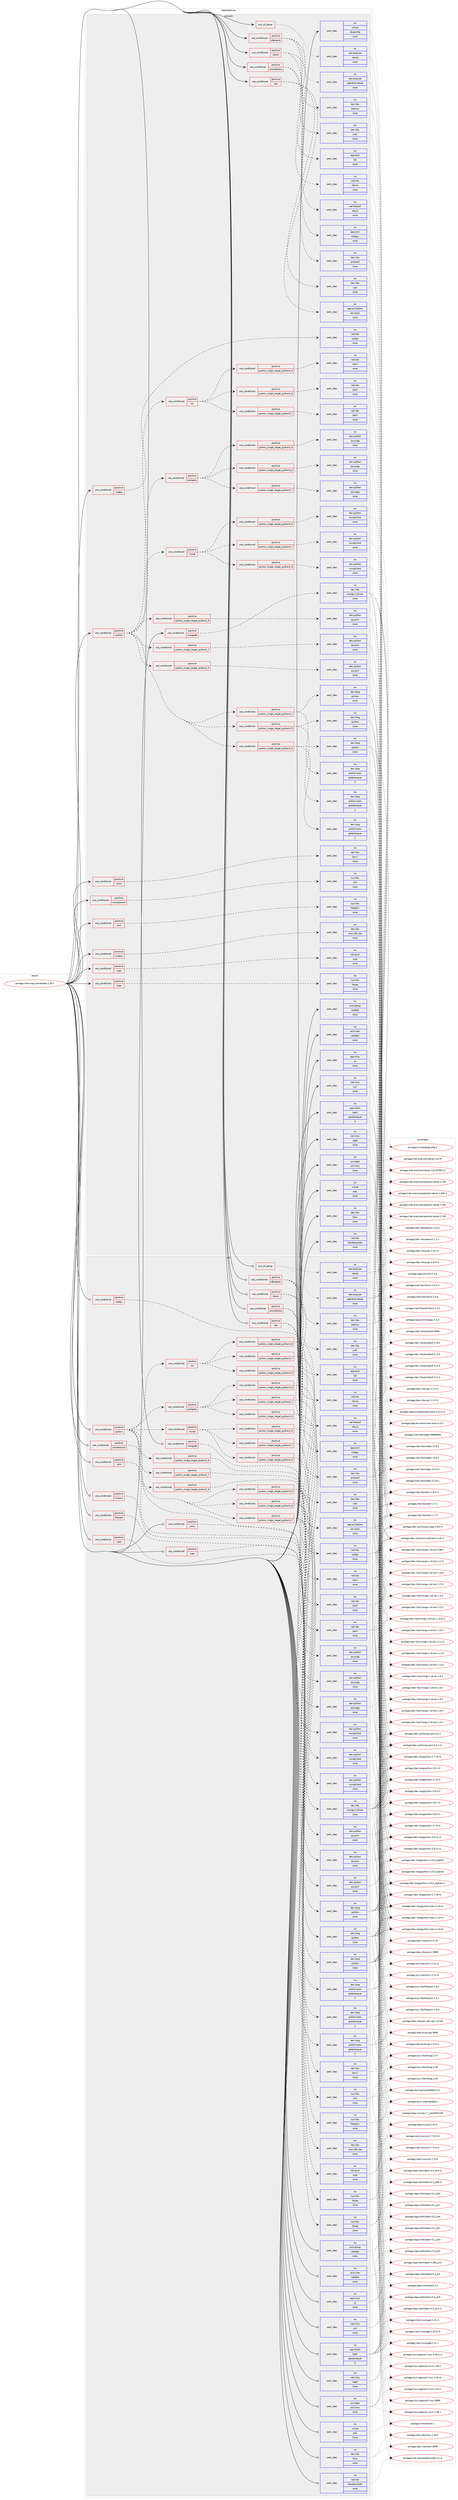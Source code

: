 digraph prolog {

# *************
# Graph options
# *************

newrank=true;
concentrate=true;
compound=true;
graph [rankdir=LR,fontname=Helvetica,fontsize=10,ranksep=1.5];#, ranksep=2.5, nodesep=0.2];
edge  [arrowhead=vee];
node  [fontname=Helvetica,fontsize=10];

# **********
# The ebuild
# **********

subgraph cluster_leftcol {
color=gray;
rank=same;
label=<<i>ebuild</i>>;
id [label="portage://net-analyzer/netdata-1.29.1", color=red, width=4, href="../net-analyzer/netdata-1.29.1.svg"];
}

# ****************
# The dependencies
# ****************

subgraph cluster_midcol {
color=gray;
label=<<i>dependencies</i>>;
subgraph cluster_compile {
fillcolor="#eeeeee";
style=filled;
label=<<i>compile</i>>;
subgraph any155 {
dependency18698 [label=<<TABLE BORDER="0" CELLBORDER="1" CELLSPACING="0" CELLPADDING="4"><TR><TD CELLPADDING="10">any_of_group</TD></TR></TABLE>>, shape=none, color=red];subgraph pack12848 {
dependency18699 [label=<<TABLE BORDER="0" CELLBORDER="1" CELLSPACING="0" CELLPADDING="4" WIDTH="220"><TR><TD ROWSPAN="6" CELLPADDING="30">pack_dep</TD></TR><TR><TD WIDTH="110">no</TD></TR><TR><TD>net-analyzer</TD></TR><TR><TD>openbsd-netcat</TD></TR><TR><TD>none</TD></TR><TR><TD></TD></TR></TABLE>>, shape=none, color=blue];
}
dependency18698:e -> dependency18699:w [weight=20,style="dotted",arrowhead="oinv"];
subgraph pack12849 {
dependency18700 [label=<<TABLE BORDER="0" CELLBORDER="1" CELLSPACING="0" CELLPADDING="4" WIDTH="220"><TR><TD ROWSPAN="6" CELLPADDING="30">pack_dep</TD></TR><TR><TD WIDTH="110">no</TD></TR><TR><TD>net-analyzer</TD></TR><TR><TD>netcat</TD></TR><TR><TD>none</TD></TR><TR><TD></TD></TR></TABLE>>, shape=none, color=blue];
}
dependency18698:e -> dependency18700:w [weight=20,style="dotted",arrowhead="oinv"];
}
id:e -> dependency18698:w [weight=20,style="solid",arrowhead="vee"];
subgraph cond5670 {
dependency18701 [label=<<TABLE BORDER="0" CELLBORDER="1" CELLSPACING="0" CELLPADDING="4"><TR><TD ROWSPAN="3" CELLPADDING="10">use_conditional</TD></TR><TR><TD>positive</TD></TR><TR><TD>caps</TD></TR></TABLE>>, shape=none, color=red];
subgraph pack12850 {
dependency18702 [label=<<TABLE BORDER="0" CELLBORDER="1" CELLSPACING="0" CELLPADDING="4" WIDTH="220"><TR><TD ROWSPAN="6" CELLPADDING="30">pack_dep</TD></TR><TR><TD WIDTH="110">no</TD></TR><TR><TD>sys-libs</TD></TR><TR><TD>libcap</TD></TR><TR><TD>none</TD></TR><TR><TD></TD></TR></TABLE>>, shape=none, color=blue];
}
dependency18701:e -> dependency18702:w [weight=20,style="dashed",arrowhead="vee"];
}
id:e -> dependency18701:w [weight=20,style="solid",arrowhead="vee"];
subgraph cond5671 {
dependency18703 [label=<<TABLE BORDER="0" CELLBORDER="1" CELLSPACING="0" CELLPADDING="4"><TR><TD ROWSPAN="3" CELLPADDING="10">use_conditional</TD></TR><TR><TD>positive</TD></TR><TR><TD>compression</TD></TR></TABLE>>, shape=none, color=red];
subgraph pack12851 {
dependency18704 [label=<<TABLE BORDER="0" CELLBORDER="1" CELLSPACING="0" CELLPADDING="4" WIDTH="220"><TR><TD ROWSPAN="6" CELLPADDING="30">pack_dep</TD></TR><TR><TD WIDTH="110">no</TD></TR><TR><TD>sys-libs</TD></TR><TR><TD>zlib</TD></TR><TR><TD>none</TD></TR><TR><TD></TD></TR></TABLE>>, shape=none, color=blue];
}
dependency18703:e -> dependency18704:w [weight=20,style="dashed",arrowhead="vee"];
}
id:e -> dependency18703:w [weight=20,style="solid",arrowhead="vee"];
subgraph cond5672 {
dependency18705 [label=<<TABLE BORDER="0" CELLBORDER="1" CELLSPACING="0" CELLPADDING="4"><TR><TD ROWSPAN="3" CELLPADDING="10">use_conditional</TD></TR><TR><TD>positive</TD></TR><TR><TD>cups</TD></TR></TABLE>>, shape=none, color=red];
subgraph pack12852 {
dependency18706 [label=<<TABLE BORDER="0" CELLBORDER="1" CELLSPACING="0" CELLPADDING="4" WIDTH="220"><TR><TD ROWSPAN="6" CELLPADDING="30">pack_dep</TD></TR><TR><TD WIDTH="110">no</TD></TR><TR><TD>net-print</TD></TR><TR><TD>cups</TD></TR><TR><TD>none</TD></TR><TR><TD></TD></TR></TABLE>>, shape=none, color=blue];
}
dependency18705:e -> dependency18706:w [weight=20,style="dashed",arrowhead="vee"];
}
id:e -> dependency18705:w [weight=20,style="solid",arrowhead="vee"];
subgraph cond5673 {
dependency18707 [label=<<TABLE BORDER="0" CELLBORDER="1" CELLSPACING="0" CELLPADDING="4"><TR><TD ROWSPAN="3" CELLPADDING="10">use_conditional</TD></TR><TR><TD>positive</TD></TR><TR><TD>dbengine</TD></TR></TABLE>>, shape=none, color=red];
subgraph pack12853 {
dependency18708 [label=<<TABLE BORDER="0" CELLBORDER="1" CELLSPACING="0" CELLPADDING="4" WIDTH="220"><TR><TD ROWSPAN="6" CELLPADDING="30">pack_dep</TD></TR><TR><TD WIDTH="110">no</TD></TR><TR><TD>app-arch</TD></TR><TR><TD>lz4</TD></TR><TR><TD>none</TD></TR><TR><TD></TD></TR></TABLE>>, shape=none, color=blue];
}
dependency18707:e -> dependency18708:w [weight=20,style="dashed",arrowhead="vee"];
subgraph pack12854 {
dependency18709 [label=<<TABLE BORDER="0" CELLBORDER="1" CELLSPACING="0" CELLPADDING="4" WIDTH="220"><TR><TD ROWSPAN="6" CELLPADDING="30">pack_dep</TD></TR><TR><TD WIDTH="110">no</TD></TR><TR><TD>dev-libs</TD></TR><TR><TD>judy</TD></TR><TR><TD>none</TD></TR><TR><TD></TD></TR></TABLE>>, shape=none, color=blue];
}
dependency18707:e -> dependency18709:w [weight=20,style="dashed",arrowhead="vee"];
subgraph pack12855 {
dependency18710 [label=<<TABLE BORDER="0" CELLBORDER="1" CELLSPACING="0" CELLPADDING="4" WIDTH="220"><TR><TD ROWSPAN="6" CELLPADDING="30">pack_dep</TD></TR><TR><TD WIDTH="110">no</TD></TR><TR><TD>dev-libs</TD></TR><TR><TD>openssl</TD></TR><TR><TD>none</TD></TR><TR><TD></TD></TR></TABLE>>, shape=none, color=blue];
}
dependency18707:e -> dependency18710:w [weight=20,style="dashed",arrowhead="vee"];
}
id:e -> dependency18707:w [weight=20,style="solid",arrowhead="vee"];
subgraph cond5674 {
dependency18711 [label=<<TABLE BORDER="0" CELLBORDER="1" CELLSPACING="0" CELLPADDING="4"><TR><TD ROWSPAN="3" CELLPADDING="10">use_conditional</TD></TR><TR><TD>positive</TD></TR><TR><TD>ipmi</TD></TR></TABLE>>, shape=none, color=red];
subgraph pack12856 {
dependency18712 [label=<<TABLE BORDER="0" CELLBORDER="1" CELLSPACING="0" CELLPADDING="4" WIDTH="220"><TR><TD ROWSPAN="6" CELLPADDING="30">pack_dep</TD></TR><TR><TD WIDTH="110">no</TD></TR><TR><TD>sys-libs</TD></TR><TR><TD>freeipmi</TD></TR><TR><TD>none</TD></TR><TR><TD></TD></TR></TABLE>>, shape=none, color=blue];
}
dependency18711:e -> dependency18712:w [weight=20,style="dashed",arrowhead="vee"];
}
id:e -> dependency18711:w [weight=20,style="solid",arrowhead="vee"];
subgraph cond5675 {
dependency18713 [label=<<TABLE BORDER="0" CELLBORDER="1" CELLSPACING="0" CELLPADDING="4"><TR><TD ROWSPAN="3" CELLPADDING="10">use_conditional</TD></TR><TR><TD>positive</TD></TR><TR><TD>jsonc</TD></TR></TABLE>>, shape=none, color=red];
subgraph pack12857 {
dependency18714 [label=<<TABLE BORDER="0" CELLBORDER="1" CELLSPACING="0" CELLPADDING="4" WIDTH="220"><TR><TD ROWSPAN="6" CELLPADDING="30">pack_dep</TD></TR><TR><TD WIDTH="110">no</TD></TR><TR><TD>dev-libs</TD></TR><TR><TD>json-c</TD></TR><TR><TD>none</TD></TR><TR><TD></TD></TR></TABLE>>, shape=none, color=blue];
}
dependency18713:e -> dependency18714:w [weight=20,style="dashed",arrowhead="vee"];
}
id:e -> dependency18713:w [weight=20,style="solid",arrowhead="vee"];
subgraph cond5676 {
dependency18715 [label=<<TABLE BORDER="0" CELLBORDER="1" CELLSPACING="0" CELLPADDING="4"><TR><TD ROWSPAN="3" CELLPADDING="10">use_conditional</TD></TR><TR><TD>positive</TD></TR><TR><TD>kinesis</TD></TR></TABLE>>, shape=none, color=red];
subgraph pack12858 {
dependency18716 [label=<<TABLE BORDER="0" CELLBORDER="1" CELLSPACING="0" CELLPADDING="4" WIDTH="220"><TR><TD ROWSPAN="6" CELLPADDING="30">pack_dep</TD></TR><TR><TD WIDTH="110">no</TD></TR><TR><TD>dev-libs</TD></TR><TR><TD>aws-sdk-cpp</TD></TR><TR><TD>none</TD></TR><TR><TD></TD></TR></TABLE>>, shape=none, color=blue];
}
dependency18715:e -> dependency18716:w [weight=20,style="dashed",arrowhead="vee"];
}
id:e -> dependency18715:w [weight=20,style="solid",arrowhead="vee"];
subgraph cond5677 {
dependency18717 [label=<<TABLE BORDER="0" CELLBORDER="1" CELLSPACING="0" CELLPADDING="4"><TR><TD ROWSPAN="3" CELLPADDING="10">use_conditional</TD></TR><TR><TD>positive</TD></TR><TR><TD>mongodb</TD></TR></TABLE>>, shape=none, color=red];
subgraph pack12859 {
dependency18718 [label=<<TABLE BORDER="0" CELLBORDER="1" CELLSPACING="0" CELLPADDING="4" WIDTH="220"><TR><TD ROWSPAN="6" CELLPADDING="30">pack_dep</TD></TR><TR><TD WIDTH="110">no</TD></TR><TR><TD>dev-libs</TD></TR><TR><TD>mongo-c-driver</TD></TR><TR><TD>none</TD></TR><TR><TD></TD></TR></TABLE>>, shape=none, color=blue];
}
dependency18717:e -> dependency18718:w [weight=20,style="dashed",arrowhead="vee"];
}
id:e -> dependency18717:w [weight=20,style="solid",arrowhead="vee"];
subgraph cond5678 {
dependency18719 [label=<<TABLE BORDER="0" CELLBORDER="1" CELLSPACING="0" CELLPADDING="4"><TR><TD ROWSPAN="3" CELLPADDING="10">use_conditional</TD></TR><TR><TD>positive</TD></TR><TR><TD>nfacct</TD></TR></TABLE>>, shape=none, color=red];
subgraph pack12860 {
dependency18720 [label=<<TABLE BORDER="0" CELLBORDER="1" CELLSPACING="0" CELLPADDING="4" WIDTH="220"><TR><TD ROWSPAN="6" CELLPADDING="30">pack_dep</TD></TR><TR><TD WIDTH="110">no</TD></TR><TR><TD>net-firewall</TD></TR><TR><TD>nfacct</TD></TR><TR><TD>none</TD></TR><TR><TD></TD></TR></TABLE>>, shape=none, color=blue];
}
dependency18719:e -> dependency18720:w [weight=20,style="dashed",arrowhead="vee"];
subgraph pack12861 {
dependency18721 [label=<<TABLE BORDER="0" CELLBORDER="1" CELLSPACING="0" CELLPADDING="4" WIDTH="220"><TR><TD ROWSPAN="6" CELLPADDING="30">pack_dep</TD></TR><TR><TD WIDTH="110">no</TD></TR><TR><TD>net-libs</TD></TR><TR><TD>libmnl</TD></TR><TR><TD>none</TD></TR><TR><TD></TD></TR></TABLE>>, shape=none, color=blue];
}
dependency18719:e -> dependency18721:w [weight=20,style="dashed",arrowhead="vee"];
}
id:e -> dependency18719:w [weight=20,style="solid",arrowhead="vee"];
subgraph cond5679 {
dependency18722 [label=<<TABLE BORDER="0" CELLBORDER="1" CELLSPACING="0" CELLPADDING="4"><TR><TD ROWSPAN="3" CELLPADDING="10">use_conditional</TD></TR><TR><TD>positive</TD></TR><TR><TD>nodejs</TD></TR></TABLE>>, shape=none, color=red];
subgraph pack12862 {
dependency18723 [label=<<TABLE BORDER="0" CELLBORDER="1" CELLSPACING="0" CELLPADDING="4" WIDTH="220"><TR><TD ROWSPAN="6" CELLPADDING="30">pack_dep</TD></TR><TR><TD WIDTH="110">no</TD></TR><TR><TD>net-libs</TD></TR><TR><TD>nodejs</TD></TR><TR><TD>none</TD></TR><TR><TD></TD></TR></TABLE>>, shape=none, color=blue];
}
dependency18722:e -> dependency18723:w [weight=20,style="dashed",arrowhead="vee"];
}
id:e -> dependency18722:w [weight=20,style="solid",arrowhead="vee"];
subgraph cond5680 {
dependency18724 [label=<<TABLE BORDER="0" CELLBORDER="1" CELLSPACING="0" CELLPADDING="4"><TR><TD ROWSPAN="3" CELLPADDING="10">use_conditional</TD></TR><TR><TD>positive</TD></TR><TR><TD>prometheus</TD></TR></TABLE>>, shape=none, color=red];
subgraph pack12863 {
dependency18725 [label=<<TABLE BORDER="0" CELLBORDER="1" CELLSPACING="0" CELLPADDING="4" WIDTH="220"><TR><TD ROWSPAN="6" CELLPADDING="30">pack_dep</TD></TR><TR><TD WIDTH="110">no</TD></TR><TR><TD>dev-libs</TD></TR><TR><TD>protobuf</TD></TR><TR><TD>none</TD></TR><TR><TD></TD></TR></TABLE>>, shape=none, color=blue];
}
dependency18724:e -> dependency18725:w [weight=20,style="dashed",arrowhead="vee"];
subgraph pack12864 {
dependency18726 [label=<<TABLE BORDER="0" CELLBORDER="1" CELLSPACING="0" CELLPADDING="4" WIDTH="220"><TR><TD ROWSPAN="6" CELLPADDING="30">pack_dep</TD></TR><TR><TD WIDTH="110">no</TD></TR><TR><TD>app-arch</TD></TR><TR><TD>snappy</TD></TR><TR><TD>none</TD></TR><TR><TD></TD></TR></TABLE>>, shape=none, color=blue];
}
dependency18724:e -> dependency18726:w [weight=20,style="dashed",arrowhead="vee"];
}
id:e -> dependency18724:w [weight=20,style="solid",arrowhead="vee"];
subgraph cond5681 {
dependency18727 [label=<<TABLE BORDER="0" CELLBORDER="1" CELLSPACING="0" CELLPADDING="4"><TR><TD ROWSPAN="3" CELLPADDING="10">use_conditional</TD></TR><TR><TD>positive</TD></TR><TR><TD>python</TD></TR></TABLE>>, shape=none, color=red];
subgraph cond5682 {
dependency18728 [label=<<TABLE BORDER="0" CELLBORDER="1" CELLSPACING="0" CELLPADDING="4"><TR><TD ROWSPAN="3" CELLPADDING="10">use_conditional</TD></TR><TR><TD>positive</TD></TR><TR><TD>python_single_target_python3_7</TD></TR></TABLE>>, shape=none, color=red];
subgraph pack12865 {
dependency18729 [label=<<TABLE BORDER="0" CELLBORDER="1" CELLSPACING="0" CELLPADDING="4" WIDTH="220"><TR><TD ROWSPAN="6" CELLPADDING="30">pack_dep</TD></TR><TR><TD WIDTH="110">no</TD></TR><TR><TD>dev-lang</TD></TR><TR><TD>python</TD></TR><TR><TD>none</TD></TR><TR><TD></TD></TR></TABLE>>, shape=none, color=blue];
}
dependency18728:e -> dependency18729:w [weight=20,style="dashed",arrowhead="vee"];
subgraph pack12866 {
dependency18730 [label=<<TABLE BORDER="0" CELLBORDER="1" CELLSPACING="0" CELLPADDING="4" WIDTH="220"><TR><TD ROWSPAN="6" CELLPADDING="30">pack_dep</TD></TR><TR><TD WIDTH="110">no</TD></TR><TR><TD>dev-lang</TD></TR><TR><TD>python-exec</TD></TR><TR><TD>greaterequal</TD></TR><TR><TD>2</TD></TR></TABLE>>, shape=none, color=blue];
}
dependency18728:e -> dependency18730:w [weight=20,style="dashed",arrowhead="vee"];
}
dependency18727:e -> dependency18728:w [weight=20,style="dashed",arrowhead="vee"];
subgraph cond5683 {
dependency18731 [label=<<TABLE BORDER="0" CELLBORDER="1" CELLSPACING="0" CELLPADDING="4"><TR><TD ROWSPAN="3" CELLPADDING="10">use_conditional</TD></TR><TR><TD>positive</TD></TR><TR><TD>python_single_target_python3_8</TD></TR></TABLE>>, shape=none, color=red];
subgraph pack12867 {
dependency18732 [label=<<TABLE BORDER="0" CELLBORDER="1" CELLSPACING="0" CELLPADDING="4" WIDTH="220"><TR><TD ROWSPAN="6" CELLPADDING="30">pack_dep</TD></TR><TR><TD WIDTH="110">no</TD></TR><TR><TD>dev-lang</TD></TR><TR><TD>python</TD></TR><TR><TD>none</TD></TR><TR><TD></TD></TR></TABLE>>, shape=none, color=blue];
}
dependency18731:e -> dependency18732:w [weight=20,style="dashed",arrowhead="vee"];
subgraph pack12868 {
dependency18733 [label=<<TABLE BORDER="0" CELLBORDER="1" CELLSPACING="0" CELLPADDING="4" WIDTH="220"><TR><TD ROWSPAN="6" CELLPADDING="30">pack_dep</TD></TR><TR><TD WIDTH="110">no</TD></TR><TR><TD>dev-lang</TD></TR><TR><TD>python-exec</TD></TR><TR><TD>greaterequal</TD></TR><TR><TD>2</TD></TR></TABLE>>, shape=none, color=blue];
}
dependency18731:e -> dependency18733:w [weight=20,style="dashed",arrowhead="vee"];
}
dependency18727:e -> dependency18731:w [weight=20,style="dashed",arrowhead="vee"];
subgraph cond5684 {
dependency18734 [label=<<TABLE BORDER="0" CELLBORDER="1" CELLSPACING="0" CELLPADDING="4"><TR><TD ROWSPAN="3" CELLPADDING="10">use_conditional</TD></TR><TR><TD>positive</TD></TR><TR><TD>python_single_target_python3_9</TD></TR></TABLE>>, shape=none, color=red];
subgraph pack12869 {
dependency18735 [label=<<TABLE BORDER="0" CELLBORDER="1" CELLSPACING="0" CELLPADDING="4" WIDTH="220"><TR><TD ROWSPAN="6" CELLPADDING="30">pack_dep</TD></TR><TR><TD WIDTH="110">no</TD></TR><TR><TD>dev-lang</TD></TR><TR><TD>python</TD></TR><TR><TD>none</TD></TR><TR><TD></TD></TR></TABLE>>, shape=none, color=blue];
}
dependency18734:e -> dependency18735:w [weight=20,style="dashed",arrowhead="vee"];
subgraph pack12870 {
dependency18736 [label=<<TABLE BORDER="0" CELLBORDER="1" CELLSPACING="0" CELLPADDING="4" WIDTH="220"><TR><TD ROWSPAN="6" CELLPADDING="30">pack_dep</TD></TR><TR><TD WIDTH="110">no</TD></TR><TR><TD>dev-lang</TD></TR><TR><TD>python-exec</TD></TR><TR><TD>greaterequal</TD></TR><TR><TD>2</TD></TR></TABLE>>, shape=none, color=blue];
}
dependency18734:e -> dependency18736:w [weight=20,style="dashed",arrowhead="vee"];
}
dependency18727:e -> dependency18734:w [weight=20,style="dashed",arrowhead="vee"];
subgraph cond5685 {
dependency18737 [label=<<TABLE BORDER="0" CELLBORDER="1" CELLSPACING="0" CELLPADDING="4"><TR><TD ROWSPAN="3" CELLPADDING="10">use_conditional</TD></TR><TR><TD>positive</TD></TR><TR><TD>python_single_target_python3_7</TD></TR></TABLE>>, shape=none, color=red];
subgraph pack12871 {
dependency18738 [label=<<TABLE BORDER="0" CELLBORDER="1" CELLSPACING="0" CELLPADDING="4" WIDTH="220"><TR><TD ROWSPAN="6" CELLPADDING="30">pack_dep</TD></TR><TR><TD WIDTH="110">no</TD></TR><TR><TD>dev-python</TD></TR><TR><TD>pyyaml</TD></TR><TR><TD>none</TD></TR><TR><TD></TD></TR></TABLE>>, shape=none, color=blue];
}
dependency18737:e -> dependency18738:w [weight=20,style="dashed",arrowhead="vee"];
}
dependency18727:e -> dependency18737:w [weight=20,style="dashed",arrowhead="vee"];
subgraph cond5686 {
dependency18739 [label=<<TABLE BORDER="0" CELLBORDER="1" CELLSPACING="0" CELLPADDING="4"><TR><TD ROWSPAN="3" CELLPADDING="10">use_conditional</TD></TR><TR><TD>positive</TD></TR><TR><TD>python_single_target_python3_8</TD></TR></TABLE>>, shape=none, color=red];
subgraph pack12872 {
dependency18740 [label=<<TABLE BORDER="0" CELLBORDER="1" CELLSPACING="0" CELLPADDING="4" WIDTH="220"><TR><TD ROWSPAN="6" CELLPADDING="30">pack_dep</TD></TR><TR><TD WIDTH="110">no</TD></TR><TR><TD>dev-python</TD></TR><TR><TD>pyyaml</TD></TR><TR><TD>none</TD></TR><TR><TD></TD></TR></TABLE>>, shape=none, color=blue];
}
dependency18739:e -> dependency18740:w [weight=20,style="dashed",arrowhead="vee"];
}
dependency18727:e -> dependency18739:w [weight=20,style="dashed",arrowhead="vee"];
subgraph cond5687 {
dependency18741 [label=<<TABLE BORDER="0" CELLBORDER="1" CELLSPACING="0" CELLPADDING="4"><TR><TD ROWSPAN="3" CELLPADDING="10">use_conditional</TD></TR><TR><TD>positive</TD></TR><TR><TD>python_single_target_python3_9</TD></TR></TABLE>>, shape=none, color=red];
subgraph pack12873 {
dependency18742 [label=<<TABLE BORDER="0" CELLBORDER="1" CELLSPACING="0" CELLPADDING="4" WIDTH="220"><TR><TD ROWSPAN="6" CELLPADDING="30">pack_dep</TD></TR><TR><TD WIDTH="110">no</TD></TR><TR><TD>dev-python</TD></TR><TR><TD>pyyaml</TD></TR><TR><TD>none</TD></TR><TR><TD></TD></TR></TABLE>>, shape=none, color=blue];
}
dependency18741:e -> dependency18742:w [weight=20,style="dashed",arrowhead="vee"];
}
dependency18727:e -> dependency18741:w [weight=20,style="dashed",arrowhead="vee"];
subgraph cond5688 {
dependency18743 [label=<<TABLE BORDER="0" CELLBORDER="1" CELLSPACING="0" CELLPADDING="4"><TR><TD ROWSPAN="3" CELLPADDING="10">use_conditional</TD></TR><TR><TD>positive</TD></TR><TR><TD>mysql</TD></TR></TABLE>>, shape=none, color=red];
subgraph cond5689 {
dependency18744 [label=<<TABLE BORDER="0" CELLBORDER="1" CELLSPACING="0" CELLPADDING="4"><TR><TD ROWSPAN="3" CELLPADDING="10">use_conditional</TD></TR><TR><TD>positive</TD></TR><TR><TD>python_single_target_python3_7</TD></TR></TABLE>>, shape=none, color=red];
subgraph pack12874 {
dependency18745 [label=<<TABLE BORDER="0" CELLBORDER="1" CELLSPACING="0" CELLPADDING="4" WIDTH="220"><TR><TD ROWSPAN="6" CELLPADDING="30">pack_dep</TD></TR><TR><TD WIDTH="110">no</TD></TR><TR><TD>dev-python</TD></TR><TR><TD>mysqlclient</TD></TR><TR><TD>none</TD></TR><TR><TD></TD></TR></TABLE>>, shape=none, color=blue];
}
dependency18744:e -> dependency18745:w [weight=20,style="dashed",arrowhead="vee"];
}
dependency18743:e -> dependency18744:w [weight=20,style="dashed",arrowhead="vee"];
subgraph cond5690 {
dependency18746 [label=<<TABLE BORDER="0" CELLBORDER="1" CELLSPACING="0" CELLPADDING="4"><TR><TD ROWSPAN="3" CELLPADDING="10">use_conditional</TD></TR><TR><TD>positive</TD></TR><TR><TD>python_single_target_python3_8</TD></TR></TABLE>>, shape=none, color=red];
subgraph pack12875 {
dependency18747 [label=<<TABLE BORDER="0" CELLBORDER="1" CELLSPACING="0" CELLPADDING="4" WIDTH="220"><TR><TD ROWSPAN="6" CELLPADDING="30">pack_dep</TD></TR><TR><TD WIDTH="110">no</TD></TR><TR><TD>dev-python</TD></TR><TR><TD>mysqlclient</TD></TR><TR><TD>none</TD></TR><TR><TD></TD></TR></TABLE>>, shape=none, color=blue];
}
dependency18746:e -> dependency18747:w [weight=20,style="dashed",arrowhead="vee"];
}
dependency18743:e -> dependency18746:w [weight=20,style="dashed",arrowhead="vee"];
subgraph cond5691 {
dependency18748 [label=<<TABLE BORDER="0" CELLBORDER="1" CELLSPACING="0" CELLPADDING="4"><TR><TD ROWSPAN="3" CELLPADDING="10">use_conditional</TD></TR><TR><TD>positive</TD></TR><TR><TD>python_single_target_python3_9</TD></TR></TABLE>>, shape=none, color=red];
subgraph pack12876 {
dependency18749 [label=<<TABLE BORDER="0" CELLBORDER="1" CELLSPACING="0" CELLPADDING="4" WIDTH="220"><TR><TD ROWSPAN="6" CELLPADDING="30">pack_dep</TD></TR><TR><TD WIDTH="110">no</TD></TR><TR><TD>dev-python</TD></TR><TR><TD>mysqlclient</TD></TR><TR><TD>none</TD></TR><TR><TD></TD></TR></TABLE>>, shape=none, color=blue];
}
dependency18748:e -> dependency18749:w [weight=20,style="dashed",arrowhead="vee"];
}
dependency18743:e -> dependency18748:w [weight=20,style="dashed",arrowhead="vee"];
}
dependency18727:e -> dependency18743:w [weight=20,style="dashed",arrowhead="vee"];
subgraph cond5692 {
dependency18750 [label=<<TABLE BORDER="0" CELLBORDER="1" CELLSPACING="0" CELLPADDING="4"><TR><TD ROWSPAN="3" CELLPADDING="10">use_conditional</TD></TR><TR><TD>positive</TD></TR><TR><TD>postgres</TD></TR></TABLE>>, shape=none, color=red];
subgraph cond5693 {
dependency18751 [label=<<TABLE BORDER="0" CELLBORDER="1" CELLSPACING="0" CELLPADDING="4"><TR><TD ROWSPAN="3" CELLPADDING="10">use_conditional</TD></TR><TR><TD>positive</TD></TR><TR><TD>python_single_target_python3_7</TD></TR></TABLE>>, shape=none, color=red];
subgraph pack12877 {
dependency18752 [label=<<TABLE BORDER="0" CELLBORDER="1" CELLSPACING="0" CELLPADDING="4" WIDTH="220"><TR><TD ROWSPAN="6" CELLPADDING="30">pack_dep</TD></TR><TR><TD WIDTH="110">no</TD></TR><TR><TD>dev-python</TD></TR><TR><TD>psycopg</TD></TR><TR><TD>none</TD></TR><TR><TD></TD></TR></TABLE>>, shape=none, color=blue];
}
dependency18751:e -> dependency18752:w [weight=20,style="dashed",arrowhead="vee"];
}
dependency18750:e -> dependency18751:w [weight=20,style="dashed",arrowhead="vee"];
subgraph cond5694 {
dependency18753 [label=<<TABLE BORDER="0" CELLBORDER="1" CELLSPACING="0" CELLPADDING="4"><TR><TD ROWSPAN="3" CELLPADDING="10">use_conditional</TD></TR><TR><TD>positive</TD></TR><TR><TD>python_single_target_python3_8</TD></TR></TABLE>>, shape=none, color=red];
subgraph pack12878 {
dependency18754 [label=<<TABLE BORDER="0" CELLBORDER="1" CELLSPACING="0" CELLPADDING="4" WIDTH="220"><TR><TD ROWSPAN="6" CELLPADDING="30">pack_dep</TD></TR><TR><TD WIDTH="110">no</TD></TR><TR><TD>dev-python</TD></TR><TR><TD>psycopg</TD></TR><TR><TD>none</TD></TR><TR><TD></TD></TR></TABLE>>, shape=none, color=blue];
}
dependency18753:e -> dependency18754:w [weight=20,style="dashed",arrowhead="vee"];
}
dependency18750:e -> dependency18753:w [weight=20,style="dashed",arrowhead="vee"];
subgraph cond5695 {
dependency18755 [label=<<TABLE BORDER="0" CELLBORDER="1" CELLSPACING="0" CELLPADDING="4"><TR><TD ROWSPAN="3" CELLPADDING="10">use_conditional</TD></TR><TR><TD>positive</TD></TR><TR><TD>python_single_target_python3_9</TD></TR></TABLE>>, shape=none, color=red];
subgraph pack12879 {
dependency18756 [label=<<TABLE BORDER="0" CELLBORDER="1" CELLSPACING="0" CELLPADDING="4" WIDTH="220"><TR><TD ROWSPAN="6" CELLPADDING="30">pack_dep</TD></TR><TR><TD WIDTH="110">no</TD></TR><TR><TD>dev-python</TD></TR><TR><TD>psycopg</TD></TR><TR><TD>none</TD></TR><TR><TD></TD></TR></TABLE>>, shape=none, color=blue];
}
dependency18755:e -> dependency18756:w [weight=20,style="dashed",arrowhead="vee"];
}
dependency18750:e -> dependency18755:w [weight=20,style="dashed",arrowhead="vee"];
}
dependency18727:e -> dependency18750:w [weight=20,style="dashed",arrowhead="vee"];
subgraph cond5696 {
dependency18757 [label=<<TABLE BORDER="0" CELLBORDER="1" CELLSPACING="0" CELLPADDING="4"><TR><TD ROWSPAN="3" CELLPADDING="10">use_conditional</TD></TR><TR><TD>positive</TD></TR><TR><TD>tor</TD></TR></TABLE>>, shape=none, color=red];
subgraph cond5697 {
dependency18758 [label=<<TABLE BORDER="0" CELLBORDER="1" CELLSPACING="0" CELLPADDING="4"><TR><TD ROWSPAN="3" CELLPADDING="10">use_conditional</TD></TR><TR><TD>positive</TD></TR><TR><TD>python_single_target_python3_7</TD></TR></TABLE>>, shape=none, color=red];
subgraph pack12880 {
dependency18759 [label=<<TABLE BORDER="0" CELLBORDER="1" CELLSPACING="0" CELLPADDING="4" WIDTH="220"><TR><TD ROWSPAN="6" CELLPADDING="30">pack_dep</TD></TR><TR><TD WIDTH="110">no</TD></TR><TR><TD>net-libs</TD></TR><TR><TD>stem</TD></TR><TR><TD>none</TD></TR><TR><TD></TD></TR></TABLE>>, shape=none, color=blue];
}
dependency18758:e -> dependency18759:w [weight=20,style="dashed",arrowhead="vee"];
}
dependency18757:e -> dependency18758:w [weight=20,style="dashed",arrowhead="vee"];
subgraph cond5698 {
dependency18760 [label=<<TABLE BORDER="0" CELLBORDER="1" CELLSPACING="0" CELLPADDING="4"><TR><TD ROWSPAN="3" CELLPADDING="10">use_conditional</TD></TR><TR><TD>positive</TD></TR><TR><TD>python_single_target_python3_8</TD></TR></TABLE>>, shape=none, color=red];
subgraph pack12881 {
dependency18761 [label=<<TABLE BORDER="0" CELLBORDER="1" CELLSPACING="0" CELLPADDING="4" WIDTH="220"><TR><TD ROWSPAN="6" CELLPADDING="30">pack_dep</TD></TR><TR><TD WIDTH="110">no</TD></TR><TR><TD>net-libs</TD></TR><TR><TD>stem</TD></TR><TR><TD>none</TD></TR><TR><TD></TD></TR></TABLE>>, shape=none, color=blue];
}
dependency18760:e -> dependency18761:w [weight=20,style="dashed",arrowhead="vee"];
}
dependency18757:e -> dependency18760:w [weight=20,style="dashed",arrowhead="vee"];
subgraph cond5699 {
dependency18762 [label=<<TABLE BORDER="0" CELLBORDER="1" CELLSPACING="0" CELLPADDING="4"><TR><TD ROWSPAN="3" CELLPADDING="10">use_conditional</TD></TR><TR><TD>positive</TD></TR><TR><TD>python_single_target_python3_9</TD></TR></TABLE>>, shape=none, color=red];
subgraph pack12882 {
dependency18763 [label=<<TABLE BORDER="0" CELLBORDER="1" CELLSPACING="0" CELLPADDING="4" WIDTH="220"><TR><TD ROWSPAN="6" CELLPADDING="30">pack_dep</TD></TR><TR><TD WIDTH="110">no</TD></TR><TR><TD>net-libs</TD></TR><TR><TD>stem</TD></TR><TR><TD>none</TD></TR><TR><TD></TD></TR></TABLE>>, shape=none, color=blue];
}
dependency18762:e -> dependency18763:w [weight=20,style="dashed",arrowhead="vee"];
}
dependency18757:e -> dependency18762:w [weight=20,style="dashed",arrowhead="vee"];
}
dependency18727:e -> dependency18757:w [weight=20,style="dashed",arrowhead="vee"];
}
id:e -> dependency18727:w [weight=20,style="solid",arrowhead="vee"];
subgraph cond5700 {
dependency18764 [label=<<TABLE BORDER="0" CELLBORDER="1" CELLSPACING="0" CELLPADDING="4"><TR><TD ROWSPAN="3" CELLPADDING="10">use_conditional</TD></TR><TR><TD>positive</TD></TR><TR><TD>xen</TD></TR></TABLE>>, shape=none, color=red];
subgraph pack12883 {
dependency18765 [label=<<TABLE BORDER="0" CELLBORDER="1" CELLSPACING="0" CELLPADDING="4" WIDTH="220"><TR><TD ROWSPAN="6" CELLPADDING="30">pack_dep</TD></TR><TR><TD WIDTH="110">no</TD></TR><TR><TD>app-emulation</TD></TR><TR><TD>xen-tools</TD></TR><TR><TD>none</TD></TR><TR><TD></TD></TR></TABLE>>, shape=none, color=blue];
}
dependency18764:e -> dependency18765:w [weight=20,style="dashed",arrowhead="vee"];
subgraph pack12884 {
dependency18766 [label=<<TABLE BORDER="0" CELLBORDER="1" CELLSPACING="0" CELLPADDING="4" WIDTH="220"><TR><TD ROWSPAN="6" CELLPADDING="30">pack_dep</TD></TR><TR><TD WIDTH="110">no</TD></TR><TR><TD>dev-libs</TD></TR><TR><TD>yajl</TD></TR><TR><TD>none</TD></TR><TR><TD></TD></TR></TABLE>>, shape=none, color=blue];
}
dependency18764:e -> dependency18766:w [weight=20,style="dashed",arrowhead="vee"];
}
id:e -> dependency18764:w [weight=20,style="solid",arrowhead="vee"];
subgraph pack12885 {
dependency18767 [label=<<TABLE BORDER="0" CELLBORDER="1" CELLSPACING="0" CELLPADDING="4" WIDTH="220"><TR><TD ROWSPAN="6" CELLPADDING="30">pack_dep</TD></TR><TR><TD WIDTH="110">no</TD></TR><TR><TD>acct-group</TD></TR><TR><TD>netdata</TD></TR><TR><TD>none</TD></TR><TR><TD></TD></TR></TABLE>>, shape=none, color=blue];
}
id:e -> dependency18767:w [weight=20,style="solid",arrowhead="vee"];
subgraph pack12886 {
dependency18768 [label=<<TABLE BORDER="0" CELLBORDER="1" CELLSPACING="0" CELLPADDING="4" WIDTH="220"><TR><TD ROWSPAN="6" CELLPADDING="30">pack_dep</TD></TR><TR><TD WIDTH="110">no</TD></TR><TR><TD>acct-user</TD></TR><TR><TD>netdata</TD></TR><TR><TD>none</TD></TR><TR><TD></TD></TR></TABLE>>, shape=none, color=blue];
}
id:e -> dependency18768:w [weight=20,style="solid",arrowhead="vee"];
subgraph pack12887 {
dependency18769 [label=<<TABLE BORDER="0" CELLBORDER="1" CELLSPACING="0" CELLPADDING="4" WIDTH="220"><TR><TD ROWSPAN="6" CELLPADDING="30">pack_dep</TD></TR><TR><TD WIDTH="110">no</TD></TR><TR><TD>app-misc</TD></TR><TR><TD>jq</TD></TR><TR><TD>none</TD></TR><TR><TD></TD></TR></TABLE>>, shape=none, color=blue];
}
id:e -> dependency18769:w [weight=20,style="solid",arrowhead="vee"];
subgraph pack12888 {
dependency18770 [label=<<TABLE BORDER="0" CELLBORDER="1" CELLSPACING="0" CELLPADDING="4" WIDTH="220"><TR><TD ROWSPAN="6" CELLPADDING="30">pack_dep</TD></TR><TR><TD WIDTH="110">no</TD></TR><TR><TD>app-shells</TD></TR><TR><TD>bash</TD></TR><TR><TD>greaterequal</TD></TR><TR><TD>4</TD></TR></TABLE>>, shape=none, color=blue];
}
id:e -> dependency18770:w [weight=20,style="solid",arrowhead="vee"];
subgraph pack12889 {
dependency18771 [label=<<TABLE BORDER="0" CELLBORDER="1" CELLSPACING="0" CELLPADDING="4" WIDTH="220"><TR><TD ROWSPAN="6" CELLPADDING="30">pack_dep</TD></TR><TR><TD WIDTH="110">no</TD></TR><TR><TD>dev-libs</TD></TR><TR><TD>libuv</TD></TR><TR><TD>none</TD></TR><TR><TD></TD></TR></TABLE>>, shape=none, color=blue];
}
id:e -> dependency18771:w [weight=20,style="solid",arrowhead="vee"];
subgraph pack12890 {
dependency18772 [label=<<TABLE BORDER="0" CELLBORDER="1" CELLSPACING="0" CELLPADDING="4" WIDTH="220"><TR><TD ROWSPAN="6" CELLPADDING="30">pack_dep</TD></TR><TR><TD WIDTH="110">no</TD></TR><TR><TD>net-libs</TD></TR><TR><TD>libwebsockets</TD></TR><TR><TD>none</TD></TR><TR><TD></TD></TR></TABLE>>, shape=none, color=blue];
}
id:e -> dependency18772:w [weight=20,style="solid",arrowhead="vee"];
subgraph pack12891 {
dependency18773 [label=<<TABLE BORDER="0" CELLBORDER="1" CELLSPACING="0" CELLPADDING="4" WIDTH="220"><TR><TD ROWSPAN="6" CELLPADDING="30">pack_dep</TD></TR><TR><TD WIDTH="110">no</TD></TR><TR><TD>net-misc</TD></TR><TR><TD>curl</TD></TR><TR><TD>none</TD></TR><TR><TD></TD></TR></TABLE>>, shape=none, color=blue];
}
id:e -> dependency18773:w [weight=20,style="solid",arrowhead="vee"];
subgraph pack12892 {
dependency18774 [label=<<TABLE BORDER="0" CELLBORDER="1" CELLSPACING="0" CELLPADDING="4" WIDTH="220"><TR><TD ROWSPAN="6" CELLPADDING="30">pack_dep</TD></TR><TR><TD WIDTH="110">no</TD></TR><TR><TD>net-misc</TD></TR><TR><TD>wget</TD></TR><TR><TD>none</TD></TR><TR><TD></TD></TR></TABLE>>, shape=none, color=blue];
}
id:e -> dependency18774:w [weight=20,style="solid",arrowhead="vee"];
subgraph pack12893 {
dependency18775 [label=<<TABLE BORDER="0" CELLBORDER="1" CELLSPACING="0" CELLPADDING="4" WIDTH="220"><TR><TD ROWSPAN="6" CELLPADDING="30">pack_dep</TD></TR><TR><TD WIDTH="110">no</TD></TR><TR><TD>sys-apps</TD></TR><TR><TD>util-linux</TD></TR><TR><TD>none</TD></TR><TR><TD></TD></TR></TABLE>>, shape=none, color=blue];
}
id:e -> dependency18775:w [weight=20,style="solid",arrowhead="vee"];
subgraph pack12894 {
dependency18776 [label=<<TABLE BORDER="0" CELLBORDER="1" CELLSPACING="0" CELLPADDING="4" WIDTH="220"><TR><TD ROWSPAN="6" CELLPADDING="30">pack_dep</TD></TR><TR><TD WIDTH="110">no</TD></TR><TR><TD>virtual</TD></TR><TR><TD>awk</TD></TR><TR><TD>none</TD></TR><TR><TD></TD></TR></TABLE>>, shape=none, color=blue];
}
id:e -> dependency18776:w [weight=20,style="solid",arrowhead="vee"];
subgraph pack12895 {
dependency18777 [label=<<TABLE BORDER="0" CELLBORDER="1" CELLSPACING="0" CELLPADDING="4" WIDTH="220"><TR><TD ROWSPAN="6" CELLPADDING="30">pack_dep</TD></TR><TR><TD WIDTH="110">no</TD></TR><TR><TD>virtual</TD></TR><TR><TD>pkgconfig</TD></TR><TR><TD>none</TD></TR><TR><TD></TD></TR></TABLE>>, shape=none, color=blue];
}
id:e -> dependency18777:w [weight=20,style="solid",arrowhead="vee"];
}
subgraph cluster_compileandrun {
fillcolor="#eeeeee";
style=filled;
label=<<i>compile and run</i>>;
}
subgraph cluster_run {
fillcolor="#eeeeee";
style=filled;
label=<<i>run</i>>;
subgraph any156 {
dependency18778 [label=<<TABLE BORDER="0" CELLBORDER="1" CELLSPACING="0" CELLPADDING="4"><TR><TD CELLPADDING="10">any_of_group</TD></TR></TABLE>>, shape=none, color=red];subgraph pack12896 {
dependency18779 [label=<<TABLE BORDER="0" CELLBORDER="1" CELLSPACING="0" CELLPADDING="4" WIDTH="220"><TR><TD ROWSPAN="6" CELLPADDING="30">pack_dep</TD></TR><TR><TD WIDTH="110">no</TD></TR><TR><TD>net-analyzer</TD></TR><TR><TD>openbsd-netcat</TD></TR><TR><TD>none</TD></TR><TR><TD></TD></TR></TABLE>>, shape=none, color=blue];
}
dependency18778:e -> dependency18779:w [weight=20,style="dotted",arrowhead="oinv"];
subgraph pack12897 {
dependency18780 [label=<<TABLE BORDER="0" CELLBORDER="1" CELLSPACING="0" CELLPADDING="4" WIDTH="220"><TR><TD ROWSPAN="6" CELLPADDING="30">pack_dep</TD></TR><TR><TD WIDTH="110">no</TD></TR><TR><TD>net-analyzer</TD></TR><TR><TD>netcat</TD></TR><TR><TD>none</TD></TR><TR><TD></TD></TR></TABLE>>, shape=none, color=blue];
}
dependency18778:e -> dependency18780:w [weight=20,style="dotted",arrowhead="oinv"];
}
id:e -> dependency18778:w [weight=20,style="solid",arrowhead="odot"];
subgraph cond5701 {
dependency18781 [label=<<TABLE BORDER="0" CELLBORDER="1" CELLSPACING="0" CELLPADDING="4"><TR><TD ROWSPAN="3" CELLPADDING="10">use_conditional</TD></TR><TR><TD>positive</TD></TR><TR><TD>caps</TD></TR></TABLE>>, shape=none, color=red];
subgraph pack12898 {
dependency18782 [label=<<TABLE BORDER="0" CELLBORDER="1" CELLSPACING="0" CELLPADDING="4" WIDTH="220"><TR><TD ROWSPAN="6" CELLPADDING="30">pack_dep</TD></TR><TR><TD WIDTH="110">no</TD></TR><TR><TD>sys-libs</TD></TR><TR><TD>libcap</TD></TR><TR><TD>none</TD></TR><TR><TD></TD></TR></TABLE>>, shape=none, color=blue];
}
dependency18781:e -> dependency18782:w [weight=20,style="dashed",arrowhead="vee"];
}
id:e -> dependency18781:w [weight=20,style="solid",arrowhead="odot"];
subgraph cond5702 {
dependency18783 [label=<<TABLE BORDER="0" CELLBORDER="1" CELLSPACING="0" CELLPADDING="4"><TR><TD ROWSPAN="3" CELLPADDING="10">use_conditional</TD></TR><TR><TD>positive</TD></TR><TR><TD>compression</TD></TR></TABLE>>, shape=none, color=red];
subgraph pack12899 {
dependency18784 [label=<<TABLE BORDER="0" CELLBORDER="1" CELLSPACING="0" CELLPADDING="4" WIDTH="220"><TR><TD ROWSPAN="6" CELLPADDING="30">pack_dep</TD></TR><TR><TD WIDTH="110">no</TD></TR><TR><TD>sys-libs</TD></TR><TR><TD>zlib</TD></TR><TR><TD>none</TD></TR><TR><TD></TD></TR></TABLE>>, shape=none, color=blue];
}
dependency18783:e -> dependency18784:w [weight=20,style="dashed",arrowhead="vee"];
}
id:e -> dependency18783:w [weight=20,style="solid",arrowhead="odot"];
subgraph cond5703 {
dependency18785 [label=<<TABLE BORDER="0" CELLBORDER="1" CELLSPACING="0" CELLPADDING="4"><TR><TD ROWSPAN="3" CELLPADDING="10">use_conditional</TD></TR><TR><TD>positive</TD></TR><TR><TD>cups</TD></TR></TABLE>>, shape=none, color=red];
subgraph pack12900 {
dependency18786 [label=<<TABLE BORDER="0" CELLBORDER="1" CELLSPACING="0" CELLPADDING="4" WIDTH="220"><TR><TD ROWSPAN="6" CELLPADDING="30">pack_dep</TD></TR><TR><TD WIDTH="110">no</TD></TR><TR><TD>net-print</TD></TR><TR><TD>cups</TD></TR><TR><TD>none</TD></TR><TR><TD></TD></TR></TABLE>>, shape=none, color=blue];
}
dependency18785:e -> dependency18786:w [weight=20,style="dashed",arrowhead="vee"];
}
id:e -> dependency18785:w [weight=20,style="solid",arrowhead="odot"];
subgraph cond5704 {
dependency18787 [label=<<TABLE BORDER="0" CELLBORDER="1" CELLSPACING="0" CELLPADDING="4"><TR><TD ROWSPAN="3" CELLPADDING="10">use_conditional</TD></TR><TR><TD>positive</TD></TR><TR><TD>dbengine</TD></TR></TABLE>>, shape=none, color=red];
subgraph pack12901 {
dependency18788 [label=<<TABLE BORDER="0" CELLBORDER="1" CELLSPACING="0" CELLPADDING="4" WIDTH="220"><TR><TD ROWSPAN="6" CELLPADDING="30">pack_dep</TD></TR><TR><TD WIDTH="110">no</TD></TR><TR><TD>app-arch</TD></TR><TR><TD>lz4</TD></TR><TR><TD>none</TD></TR><TR><TD></TD></TR></TABLE>>, shape=none, color=blue];
}
dependency18787:e -> dependency18788:w [weight=20,style="dashed",arrowhead="vee"];
subgraph pack12902 {
dependency18789 [label=<<TABLE BORDER="0" CELLBORDER="1" CELLSPACING="0" CELLPADDING="4" WIDTH="220"><TR><TD ROWSPAN="6" CELLPADDING="30">pack_dep</TD></TR><TR><TD WIDTH="110">no</TD></TR><TR><TD>dev-libs</TD></TR><TR><TD>judy</TD></TR><TR><TD>none</TD></TR><TR><TD></TD></TR></TABLE>>, shape=none, color=blue];
}
dependency18787:e -> dependency18789:w [weight=20,style="dashed",arrowhead="vee"];
subgraph pack12903 {
dependency18790 [label=<<TABLE BORDER="0" CELLBORDER="1" CELLSPACING="0" CELLPADDING="4" WIDTH="220"><TR><TD ROWSPAN="6" CELLPADDING="30">pack_dep</TD></TR><TR><TD WIDTH="110">no</TD></TR><TR><TD>dev-libs</TD></TR><TR><TD>openssl</TD></TR><TR><TD>none</TD></TR><TR><TD></TD></TR></TABLE>>, shape=none, color=blue];
}
dependency18787:e -> dependency18790:w [weight=20,style="dashed",arrowhead="vee"];
}
id:e -> dependency18787:w [weight=20,style="solid",arrowhead="odot"];
subgraph cond5705 {
dependency18791 [label=<<TABLE BORDER="0" CELLBORDER="1" CELLSPACING="0" CELLPADDING="4"><TR><TD ROWSPAN="3" CELLPADDING="10">use_conditional</TD></TR><TR><TD>positive</TD></TR><TR><TD>filecaps</TD></TR></TABLE>>, shape=none, color=red];
subgraph pack12904 {
dependency18792 [label=<<TABLE BORDER="0" CELLBORDER="1" CELLSPACING="0" CELLPADDING="4" WIDTH="220"><TR><TD ROWSPAN="6" CELLPADDING="30">pack_dep</TD></TR><TR><TD WIDTH="110">no</TD></TR><TR><TD>sys-libs</TD></TR><TR><TD>libcap</TD></TR><TR><TD>none</TD></TR><TR><TD></TD></TR></TABLE>>, shape=none, color=blue];
}
dependency18791:e -> dependency18792:w [weight=20,style="dashed",arrowhead="vee"];
}
id:e -> dependency18791:w [weight=20,style="solid",arrowhead="odot"];
subgraph cond5706 {
dependency18793 [label=<<TABLE BORDER="0" CELLBORDER="1" CELLSPACING="0" CELLPADDING="4"><TR><TD ROWSPAN="3" CELLPADDING="10">use_conditional</TD></TR><TR><TD>positive</TD></TR><TR><TD>ipmi</TD></TR></TABLE>>, shape=none, color=red];
subgraph pack12905 {
dependency18794 [label=<<TABLE BORDER="0" CELLBORDER="1" CELLSPACING="0" CELLPADDING="4" WIDTH="220"><TR><TD ROWSPAN="6" CELLPADDING="30">pack_dep</TD></TR><TR><TD WIDTH="110">no</TD></TR><TR><TD>sys-libs</TD></TR><TR><TD>freeipmi</TD></TR><TR><TD>none</TD></TR><TR><TD></TD></TR></TABLE>>, shape=none, color=blue];
}
dependency18793:e -> dependency18794:w [weight=20,style="dashed",arrowhead="vee"];
}
id:e -> dependency18793:w [weight=20,style="solid",arrowhead="odot"];
subgraph cond5707 {
dependency18795 [label=<<TABLE BORDER="0" CELLBORDER="1" CELLSPACING="0" CELLPADDING="4"><TR><TD ROWSPAN="3" CELLPADDING="10">use_conditional</TD></TR><TR><TD>positive</TD></TR><TR><TD>jsonc</TD></TR></TABLE>>, shape=none, color=red];
subgraph pack12906 {
dependency18796 [label=<<TABLE BORDER="0" CELLBORDER="1" CELLSPACING="0" CELLPADDING="4" WIDTH="220"><TR><TD ROWSPAN="6" CELLPADDING="30">pack_dep</TD></TR><TR><TD WIDTH="110">no</TD></TR><TR><TD>dev-libs</TD></TR><TR><TD>json-c</TD></TR><TR><TD>none</TD></TR><TR><TD></TD></TR></TABLE>>, shape=none, color=blue];
}
dependency18795:e -> dependency18796:w [weight=20,style="dashed",arrowhead="vee"];
}
id:e -> dependency18795:w [weight=20,style="solid",arrowhead="odot"];
subgraph cond5708 {
dependency18797 [label=<<TABLE BORDER="0" CELLBORDER="1" CELLSPACING="0" CELLPADDING="4"><TR><TD ROWSPAN="3" CELLPADDING="10">use_conditional</TD></TR><TR><TD>positive</TD></TR><TR><TD>kinesis</TD></TR></TABLE>>, shape=none, color=red];
subgraph pack12907 {
dependency18798 [label=<<TABLE BORDER="0" CELLBORDER="1" CELLSPACING="0" CELLPADDING="4" WIDTH="220"><TR><TD ROWSPAN="6" CELLPADDING="30">pack_dep</TD></TR><TR><TD WIDTH="110">no</TD></TR><TR><TD>dev-libs</TD></TR><TR><TD>aws-sdk-cpp</TD></TR><TR><TD>none</TD></TR><TR><TD></TD></TR></TABLE>>, shape=none, color=blue];
}
dependency18797:e -> dependency18798:w [weight=20,style="dashed",arrowhead="vee"];
}
id:e -> dependency18797:w [weight=20,style="solid",arrowhead="odot"];
subgraph cond5709 {
dependency18799 [label=<<TABLE BORDER="0" CELLBORDER="1" CELLSPACING="0" CELLPADDING="4"><TR><TD ROWSPAN="3" CELLPADDING="10">use_conditional</TD></TR><TR><TD>positive</TD></TR><TR><TD>mongodb</TD></TR></TABLE>>, shape=none, color=red];
subgraph pack12908 {
dependency18800 [label=<<TABLE BORDER="0" CELLBORDER="1" CELLSPACING="0" CELLPADDING="4" WIDTH="220"><TR><TD ROWSPAN="6" CELLPADDING="30">pack_dep</TD></TR><TR><TD WIDTH="110">no</TD></TR><TR><TD>dev-libs</TD></TR><TR><TD>mongo-c-driver</TD></TR><TR><TD>none</TD></TR><TR><TD></TD></TR></TABLE>>, shape=none, color=blue];
}
dependency18799:e -> dependency18800:w [weight=20,style="dashed",arrowhead="vee"];
}
id:e -> dependency18799:w [weight=20,style="solid",arrowhead="odot"];
subgraph cond5710 {
dependency18801 [label=<<TABLE BORDER="0" CELLBORDER="1" CELLSPACING="0" CELLPADDING="4"><TR><TD ROWSPAN="3" CELLPADDING="10">use_conditional</TD></TR><TR><TD>positive</TD></TR><TR><TD>nfacct</TD></TR></TABLE>>, shape=none, color=red];
subgraph pack12909 {
dependency18802 [label=<<TABLE BORDER="0" CELLBORDER="1" CELLSPACING="0" CELLPADDING="4" WIDTH="220"><TR><TD ROWSPAN="6" CELLPADDING="30">pack_dep</TD></TR><TR><TD WIDTH="110">no</TD></TR><TR><TD>net-firewall</TD></TR><TR><TD>nfacct</TD></TR><TR><TD>none</TD></TR><TR><TD></TD></TR></TABLE>>, shape=none, color=blue];
}
dependency18801:e -> dependency18802:w [weight=20,style="dashed",arrowhead="vee"];
subgraph pack12910 {
dependency18803 [label=<<TABLE BORDER="0" CELLBORDER="1" CELLSPACING="0" CELLPADDING="4" WIDTH="220"><TR><TD ROWSPAN="6" CELLPADDING="30">pack_dep</TD></TR><TR><TD WIDTH="110">no</TD></TR><TR><TD>net-libs</TD></TR><TR><TD>libmnl</TD></TR><TR><TD>none</TD></TR><TR><TD></TD></TR></TABLE>>, shape=none, color=blue];
}
dependency18801:e -> dependency18803:w [weight=20,style="dashed",arrowhead="vee"];
}
id:e -> dependency18801:w [weight=20,style="solid",arrowhead="odot"];
subgraph cond5711 {
dependency18804 [label=<<TABLE BORDER="0" CELLBORDER="1" CELLSPACING="0" CELLPADDING="4"><TR><TD ROWSPAN="3" CELLPADDING="10">use_conditional</TD></TR><TR><TD>positive</TD></TR><TR><TD>nodejs</TD></TR></TABLE>>, shape=none, color=red];
subgraph pack12911 {
dependency18805 [label=<<TABLE BORDER="0" CELLBORDER="1" CELLSPACING="0" CELLPADDING="4" WIDTH="220"><TR><TD ROWSPAN="6" CELLPADDING="30">pack_dep</TD></TR><TR><TD WIDTH="110">no</TD></TR><TR><TD>net-libs</TD></TR><TR><TD>nodejs</TD></TR><TR><TD>none</TD></TR><TR><TD></TD></TR></TABLE>>, shape=none, color=blue];
}
dependency18804:e -> dependency18805:w [weight=20,style="dashed",arrowhead="vee"];
}
id:e -> dependency18804:w [weight=20,style="solid",arrowhead="odot"];
subgraph cond5712 {
dependency18806 [label=<<TABLE BORDER="0" CELLBORDER="1" CELLSPACING="0" CELLPADDING="4"><TR><TD ROWSPAN="3" CELLPADDING="10">use_conditional</TD></TR><TR><TD>positive</TD></TR><TR><TD>prometheus</TD></TR></TABLE>>, shape=none, color=red];
subgraph pack12912 {
dependency18807 [label=<<TABLE BORDER="0" CELLBORDER="1" CELLSPACING="0" CELLPADDING="4" WIDTH="220"><TR><TD ROWSPAN="6" CELLPADDING="30">pack_dep</TD></TR><TR><TD WIDTH="110">no</TD></TR><TR><TD>dev-libs</TD></TR><TR><TD>protobuf</TD></TR><TR><TD>none</TD></TR><TR><TD></TD></TR></TABLE>>, shape=none, color=blue];
}
dependency18806:e -> dependency18807:w [weight=20,style="dashed",arrowhead="vee"];
subgraph pack12913 {
dependency18808 [label=<<TABLE BORDER="0" CELLBORDER="1" CELLSPACING="0" CELLPADDING="4" WIDTH="220"><TR><TD ROWSPAN="6" CELLPADDING="30">pack_dep</TD></TR><TR><TD WIDTH="110">no</TD></TR><TR><TD>app-arch</TD></TR><TR><TD>snappy</TD></TR><TR><TD>none</TD></TR><TR><TD></TD></TR></TABLE>>, shape=none, color=blue];
}
dependency18806:e -> dependency18808:w [weight=20,style="dashed",arrowhead="vee"];
}
id:e -> dependency18806:w [weight=20,style="solid",arrowhead="odot"];
subgraph cond5713 {
dependency18809 [label=<<TABLE BORDER="0" CELLBORDER="1" CELLSPACING="0" CELLPADDING="4"><TR><TD ROWSPAN="3" CELLPADDING="10">use_conditional</TD></TR><TR><TD>positive</TD></TR><TR><TD>python</TD></TR></TABLE>>, shape=none, color=red];
subgraph cond5714 {
dependency18810 [label=<<TABLE BORDER="0" CELLBORDER="1" CELLSPACING="0" CELLPADDING="4"><TR><TD ROWSPAN="3" CELLPADDING="10">use_conditional</TD></TR><TR><TD>positive</TD></TR><TR><TD>python_single_target_python3_7</TD></TR></TABLE>>, shape=none, color=red];
subgraph pack12914 {
dependency18811 [label=<<TABLE BORDER="0" CELLBORDER="1" CELLSPACING="0" CELLPADDING="4" WIDTH="220"><TR><TD ROWSPAN="6" CELLPADDING="30">pack_dep</TD></TR><TR><TD WIDTH="110">no</TD></TR><TR><TD>dev-lang</TD></TR><TR><TD>python</TD></TR><TR><TD>none</TD></TR><TR><TD></TD></TR></TABLE>>, shape=none, color=blue];
}
dependency18810:e -> dependency18811:w [weight=20,style="dashed",arrowhead="vee"];
subgraph pack12915 {
dependency18812 [label=<<TABLE BORDER="0" CELLBORDER="1" CELLSPACING="0" CELLPADDING="4" WIDTH="220"><TR><TD ROWSPAN="6" CELLPADDING="30">pack_dep</TD></TR><TR><TD WIDTH="110">no</TD></TR><TR><TD>dev-lang</TD></TR><TR><TD>python-exec</TD></TR><TR><TD>greaterequal</TD></TR><TR><TD>2</TD></TR></TABLE>>, shape=none, color=blue];
}
dependency18810:e -> dependency18812:w [weight=20,style="dashed",arrowhead="vee"];
}
dependency18809:e -> dependency18810:w [weight=20,style="dashed",arrowhead="vee"];
subgraph cond5715 {
dependency18813 [label=<<TABLE BORDER="0" CELLBORDER="1" CELLSPACING="0" CELLPADDING="4"><TR><TD ROWSPAN="3" CELLPADDING="10">use_conditional</TD></TR><TR><TD>positive</TD></TR><TR><TD>python_single_target_python3_8</TD></TR></TABLE>>, shape=none, color=red];
subgraph pack12916 {
dependency18814 [label=<<TABLE BORDER="0" CELLBORDER="1" CELLSPACING="0" CELLPADDING="4" WIDTH="220"><TR><TD ROWSPAN="6" CELLPADDING="30">pack_dep</TD></TR><TR><TD WIDTH="110">no</TD></TR><TR><TD>dev-lang</TD></TR><TR><TD>python</TD></TR><TR><TD>none</TD></TR><TR><TD></TD></TR></TABLE>>, shape=none, color=blue];
}
dependency18813:e -> dependency18814:w [weight=20,style="dashed",arrowhead="vee"];
subgraph pack12917 {
dependency18815 [label=<<TABLE BORDER="0" CELLBORDER="1" CELLSPACING="0" CELLPADDING="4" WIDTH="220"><TR><TD ROWSPAN="6" CELLPADDING="30">pack_dep</TD></TR><TR><TD WIDTH="110">no</TD></TR><TR><TD>dev-lang</TD></TR><TR><TD>python-exec</TD></TR><TR><TD>greaterequal</TD></TR><TR><TD>2</TD></TR></TABLE>>, shape=none, color=blue];
}
dependency18813:e -> dependency18815:w [weight=20,style="dashed",arrowhead="vee"];
}
dependency18809:e -> dependency18813:w [weight=20,style="dashed",arrowhead="vee"];
subgraph cond5716 {
dependency18816 [label=<<TABLE BORDER="0" CELLBORDER="1" CELLSPACING="0" CELLPADDING="4"><TR><TD ROWSPAN="3" CELLPADDING="10">use_conditional</TD></TR><TR><TD>positive</TD></TR><TR><TD>python_single_target_python3_9</TD></TR></TABLE>>, shape=none, color=red];
subgraph pack12918 {
dependency18817 [label=<<TABLE BORDER="0" CELLBORDER="1" CELLSPACING="0" CELLPADDING="4" WIDTH="220"><TR><TD ROWSPAN="6" CELLPADDING="30">pack_dep</TD></TR><TR><TD WIDTH="110">no</TD></TR><TR><TD>dev-lang</TD></TR><TR><TD>python</TD></TR><TR><TD>none</TD></TR><TR><TD></TD></TR></TABLE>>, shape=none, color=blue];
}
dependency18816:e -> dependency18817:w [weight=20,style="dashed",arrowhead="vee"];
subgraph pack12919 {
dependency18818 [label=<<TABLE BORDER="0" CELLBORDER="1" CELLSPACING="0" CELLPADDING="4" WIDTH="220"><TR><TD ROWSPAN="6" CELLPADDING="30">pack_dep</TD></TR><TR><TD WIDTH="110">no</TD></TR><TR><TD>dev-lang</TD></TR><TR><TD>python-exec</TD></TR><TR><TD>greaterequal</TD></TR><TR><TD>2</TD></TR></TABLE>>, shape=none, color=blue];
}
dependency18816:e -> dependency18818:w [weight=20,style="dashed",arrowhead="vee"];
}
dependency18809:e -> dependency18816:w [weight=20,style="dashed",arrowhead="vee"];
subgraph cond5717 {
dependency18819 [label=<<TABLE BORDER="0" CELLBORDER="1" CELLSPACING="0" CELLPADDING="4"><TR><TD ROWSPAN="3" CELLPADDING="10">use_conditional</TD></TR><TR><TD>positive</TD></TR><TR><TD>python_single_target_python3_7</TD></TR></TABLE>>, shape=none, color=red];
subgraph pack12920 {
dependency18820 [label=<<TABLE BORDER="0" CELLBORDER="1" CELLSPACING="0" CELLPADDING="4" WIDTH="220"><TR><TD ROWSPAN="6" CELLPADDING="30">pack_dep</TD></TR><TR><TD WIDTH="110">no</TD></TR><TR><TD>dev-python</TD></TR><TR><TD>pyyaml</TD></TR><TR><TD>none</TD></TR><TR><TD></TD></TR></TABLE>>, shape=none, color=blue];
}
dependency18819:e -> dependency18820:w [weight=20,style="dashed",arrowhead="vee"];
}
dependency18809:e -> dependency18819:w [weight=20,style="dashed",arrowhead="vee"];
subgraph cond5718 {
dependency18821 [label=<<TABLE BORDER="0" CELLBORDER="1" CELLSPACING="0" CELLPADDING="4"><TR><TD ROWSPAN="3" CELLPADDING="10">use_conditional</TD></TR><TR><TD>positive</TD></TR><TR><TD>python_single_target_python3_8</TD></TR></TABLE>>, shape=none, color=red];
subgraph pack12921 {
dependency18822 [label=<<TABLE BORDER="0" CELLBORDER="1" CELLSPACING="0" CELLPADDING="4" WIDTH="220"><TR><TD ROWSPAN="6" CELLPADDING="30">pack_dep</TD></TR><TR><TD WIDTH="110">no</TD></TR><TR><TD>dev-python</TD></TR><TR><TD>pyyaml</TD></TR><TR><TD>none</TD></TR><TR><TD></TD></TR></TABLE>>, shape=none, color=blue];
}
dependency18821:e -> dependency18822:w [weight=20,style="dashed",arrowhead="vee"];
}
dependency18809:e -> dependency18821:w [weight=20,style="dashed",arrowhead="vee"];
subgraph cond5719 {
dependency18823 [label=<<TABLE BORDER="0" CELLBORDER="1" CELLSPACING="0" CELLPADDING="4"><TR><TD ROWSPAN="3" CELLPADDING="10">use_conditional</TD></TR><TR><TD>positive</TD></TR><TR><TD>python_single_target_python3_9</TD></TR></TABLE>>, shape=none, color=red];
subgraph pack12922 {
dependency18824 [label=<<TABLE BORDER="0" CELLBORDER="1" CELLSPACING="0" CELLPADDING="4" WIDTH="220"><TR><TD ROWSPAN="6" CELLPADDING="30">pack_dep</TD></TR><TR><TD WIDTH="110">no</TD></TR><TR><TD>dev-python</TD></TR><TR><TD>pyyaml</TD></TR><TR><TD>none</TD></TR><TR><TD></TD></TR></TABLE>>, shape=none, color=blue];
}
dependency18823:e -> dependency18824:w [weight=20,style="dashed",arrowhead="vee"];
}
dependency18809:e -> dependency18823:w [weight=20,style="dashed",arrowhead="vee"];
subgraph cond5720 {
dependency18825 [label=<<TABLE BORDER="0" CELLBORDER="1" CELLSPACING="0" CELLPADDING="4"><TR><TD ROWSPAN="3" CELLPADDING="10">use_conditional</TD></TR><TR><TD>positive</TD></TR><TR><TD>mysql</TD></TR></TABLE>>, shape=none, color=red];
subgraph cond5721 {
dependency18826 [label=<<TABLE BORDER="0" CELLBORDER="1" CELLSPACING="0" CELLPADDING="4"><TR><TD ROWSPAN="3" CELLPADDING="10">use_conditional</TD></TR><TR><TD>positive</TD></TR><TR><TD>python_single_target_python3_7</TD></TR></TABLE>>, shape=none, color=red];
subgraph pack12923 {
dependency18827 [label=<<TABLE BORDER="0" CELLBORDER="1" CELLSPACING="0" CELLPADDING="4" WIDTH="220"><TR><TD ROWSPAN="6" CELLPADDING="30">pack_dep</TD></TR><TR><TD WIDTH="110">no</TD></TR><TR><TD>dev-python</TD></TR><TR><TD>mysqlclient</TD></TR><TR><TD>none</TD></TR><TR><TD></TD></TR></TABLE>>, shape=none, color=blue];
}
dependency18826:e -> dependency18827:w [weight=20,style="dashed",arrowhead="vee"];
}
dependency18825:e -> dependency18826:w [weight=20,style="dashed",arrowhead="vee"];
subgraph cond5722 {
dependency18828 [label=<<TABLE BORDER="0" CELLBORDER="1" CELLSPACING="0" CELLPADDING="4"><TR><TD ROWSPAN="3" CELLPADDING="10">use_conditional</TD></TR><TR><TD>positive</TD></TR><TR><TD>python_single_target_python3_8</TD></TR></TABLE>>, shape=none, color=red];
subgraph pack12924 {
dependency18829 [label=<<TABLE BORDER="0" CELLBORDER="1" CELLSPACING="0" CELLPADDING="4" WIDTH="220"><TR><TD ROWSPAN="6" CELLPADDING="30">pack_dep</TD></TR><TR><TD WIDTH="110">no</TD></TR><TR><TD>dev-python</TD></TR><TR><TD>mysqlclient</TD></TR><TR><TD>none</TD></TR><TR><TD></TD></TR></TABLE>>, shape=none, color=blue];
}
dependency18828:e -> dependency18829:w [weight=20,style="dashed",arrowhead="vee"];
}
dependency18825:e -> dependency18828:w [weight=20,style="dashed",arrowhead="vee"];
subgraph cond5723 {
dependency18830 [label=<<TABLE BORDER="0" CELLBORDER="1" CELLSPACING="0" CELLPADDING="4"><TR><TD ROWSPAN="3" CELLPADDING="10">use_conditional</TD></TR><TR><TD>positive</TD></TR><TR><TD>python_single_target_python3_9</TD></TR></TABLE>>, shape=none, color=red];
subgraph pack12925 {
dependency18831 [label=<<TABLE BORDER="0" CELLBORDER="1" CELLSPACING="0" CELLPADDING="4" WIDTH="220"><TR><TD ROWSPAN="6" CELLPADDING="30">pack_dep</TD></TR><TR><TD WIDTH="110">no</TD></TR><TR><TD>dev-python</TD></TR><TR><TD>mysqlclient</TD></TR><TR><TD>none</TD></TR><TR><TD></TD></TR></TABLE>>, shape=none, color=blue];
}
dependency18830:e -> dependency18831:w [weight=20,style="dashed",arrowhead="vee"];
}
dependency18825:e -> dependency18830:w [weight=20,style="dashed",arrowhead="vee"];
}
dependency18809:e -> dependency18825:w [weight=20,style="dashed",arrowhead="vee"];
subgraph cond5724 {
dependency18832 [label=<<TABLE BORDER="0" CELLBORDER="1" CELLSPACING="0" CELLPADDING="4"><TR><TD ROWSPAN="3" CELLPADDING="10">use_conditional</TD></TR><TR><TD>positive</TD></TR><TR><TD>postgres</TD></TR></TABLE>>, shape=none, color=red];
subgraph cond5725 {
dependency18833 [label=<<TABLE BORDER="0" CELLBORDER="1" CELLSPACING="0" CELLPADDING="4"><TR><TD ROWSPAN="3" CELLPADDING="10">use_conditional</TD></TR><TR><TD>positive</TD></TR><TR><TD>python_single_target_python3_7</TD></TR></TABLE>>, shape=none, color=red];
subgraph pack12926 {
dependency18834 [label=<<TABLE BORDER="0" CELLBORDER="1" CELLSPACING="0" CELLPADDING="4" WIDTH="220"><TR><TD ROWSPAN="6" CELLPADDING="30">pack_dep</TD></TR><TR><TD WIDTH="110">no</TD></TR><TR><TD>dev-python</TD></TR><TR><TD>psycopg</TD></TR><TR><TD>none</TD></TR><TR><TD></TD></TR></TABLE>>, shape=none, color=blue];
}
dependency18833:e -> dependency18834:w [weight=20,style="dashed",arrowhead="vee"];
}
dependency18832:e -> dependency18833:w [weight=20,style="dashed",arrowhead="vee"];
subgraph cond5726 {
dependency18835 [label=<<TABLE BORDER="0" CELLBORDER="1" CELLSPACING="0" CELLPADDING="4"><TR><TD ROWSPAN="3" CELLPADDING="10">use_conditional</TD></TR><TR><TD>positive</TD></TR><TR><TD>python_single_target_python3_8</TD></TR></TABLE>>, shape=none, color=red];
subgraph pack12927 {
dependency18836 [label=<<TABLE BORDER="0" CELLBORDER="1" CELLSPACING="0" CELLPADDING="4" WIDTH="220"><TR><TD ROWSPAN="6" CELLPADDING="30">pack_dep</TD></TR><TR><TD WIDTH="110">no</TD></TR><TR><TD>dev-python</TD></TR><TR><TD>psycopg</TD></TR><TR><TD>none</TD></TR><TR><TD></TD></TR></TABLE>>, shape=none, color=blue];
}
dependency18835:e -> dependency18836:w [weight=20,style="dashed",arrowhead="vee"];
}
dependency18832:e -> dependency18835:w [weight=20,style="dashed",arrowhead="vee"];
subgraph cond5727 {
dependency18837 [label=<<TABLE BORDER="0" CELLBORDER="1" CELLSPACING="0" CELLPADDING="4"><TR><TD ROWSPAN="3" CELLPADDING="10">use_conditional</TD></TR><TR><TD>positive</TD></TR><TR><TD>python_single_target_python3_9</TD></TR></TABLE>>, shape=none, color=red];
subgraph pack12928 {
dependency18838 [label=<<TABLE BORDER="0" CELLBORDER="1" CELLSPACING="0" CELLPADDING="4" WIDTH="220"><TR><TD ROWSPAN="6" CELLPADDING="30">pack_dep</TD></TR><TR><TD WIDTH="110">no</TD></TR><TR><TD>dev-python</TD></TR><TR><TD>psycopg</TD></TR><TR><TD>none</TD></TR><TR><TD></TD></TR></TABLE>>, shape=none, color=blue];
}
dependency18837:e -> dependency18838:w [weight=20,style="dashed",arrowhead="vee"];
}
dependency18832:e -> dependency18837:w [weight=20,style="dashed",arrowhead="vee"];
}
dependency18809:e -> dependency18832:w [weight=20,style="dashed",arrowhead="vee"];
subgraph cond5728 {
dependency18839 [label=<<TABLE BORDER="0" CELLBORDER="1" CELLSPACING="0" CELLPADDING="4"><TR><TD ROWSPAN="3" CELLPADDING="10">use_conditional</TD></TR><TR><TD>positive</TD></TR><TR><TD>tor</TD></TR></TABLE>>, shape=none, color=red];
subgraph cond5729 {
dependency18840 [label=<<TABLE BORDER="0" CELLBORDER="1" CELLSPACING="0" CELLPADDING="4"><TR><TD ROWSPAN="3" CELLPADDING="10">use_conditional</TD></TR><TR><TD>positive</TD></TR><TR><TD>python_single_target_python3_7</TD></TR></TABLE>>, shape=none, color=red];
subgraph pack12929 {
dependency18841 [label=<<TABLE BORDER="0" CELLBORDER="1" CELLSPACING="0" CELLPADDING="4" WIDTH="220"><TR><TD ROWSPAN="6" CELLPADDING="30">pack_dep</TD></TR><TR><TD WIDTH="110">no</TD></TR><TR><TD>net-libs</TD></TR><TR><TD>stem</TD></TR><TR><TD>none</TD></TR><TR><TD></TD></TR></TABLE>>, shape=none, color=blue];
}
dependency18840:e -> dependency18841:w [weight=20,style="dashed",arrowhead="vee"];
}
dependency18839:e -> dependency18840:w [weight=20,style="dashed",arrowhead="vee"];
subgraph cond5730 {
dependency18842 [label=<<TABLE BORDER="0" CELLBORDER="1" CELLSPACING="0" CELLPADDING="4"><TR><TD ROWSPAN="3" CELLPADDING="10">use_conditional</TD></TR><TR><TD>positive</TD></TR><TR><TD>python_single_target_python3_8</TD></TR></TABLE>>, shape=none, color=red];
subgraph pack12930 {
dependency18843 [label=<<TABLE BORDER="0" CELLBORDER="1" CELLSPACING="0" CELLPADDING="4" WIDTH="220"><TR><TD ROWSPAN="6" CELLPADDING="30">pack_dep</TD></TR><TR><TD WIDTH="110">no</TD></TR><TR><TD>net-libs</TD></TR><TR><TD>stem</TD></TR><TR><TD>none</TD></TR><TR><TD></TD></TR></TABLE>>, shape=none, color=blue];
}
dependency18842:e -> dependency18843:w [weight=20,style="dashed",arrowhead="vee"];
}
dependency18839:e -> dependency18842:w [weight=20,style="dashed",arrowhead="vee"];
subgraph cond5731 {
dependency18844 [label=<<TABLE BORDER="0" CELLBORDER="1" CELLSPACING="0" CELLPADDING="4"><TR><TD ROWSPAN="3" CELLPADDING="10">use_conditional</TD></TR><TR><TD>positive</TD></TR><TR><TD>python_single_target_python3_9</TD></TR></TABLE>>, shape=none, color=red];
subgraph pack12931 {
dependency18845 [label=<<TABLE BORDER="0" CELLBORDER="1" CELLSPACING="0" CELLPADDING="4" WIDTH="220"><TR><TD ROWSPAN="6" CELLPADDING="30">pack_dep</TD></TR><TR><TD WIDTH="110">no</TD></TR><TR><TD>net-libs</TD></TR><TR><TD>stem</TD></TR><TR><TD>none</TD></TR><TR><TD></TD></TR></TABLE>>, shape=none, color=blue];
}
dependency18844:e -> dependency18845:w [weight=20,style="dashed",arrowhead="vee"];
}
dependency18839:e -> dependency18844:w [weight=20,style="dashed",arrowhead="vee"];
}
dependency18809:e -> dependency18839:w [weight=20,style="dashed",arrowhead="vee"];
}
id:e -> dependency18809:w [weight=20,style="solid",arrowhead="odot"];
subgraph cond5732 {
dependency18846 [label=<<TABLE BORDER="0" CELLBORDER="1" CELLSPACING="0" CELLPADDING="4"><TR><TD ROWSPAN="3" CELLPADDING="10">use_conditional</TD></TR><TR><TD>positive</TD></TR><TR><TD>xen</TD></TR></TABLE>>, shape=none, color=red];
subgraph pack12932 {
dependency18847 [label=<<TABLE BORDER="0" CELLBORDER="1" CELLSPACING="0" CELLPADDING="4" WIDTH="220"><TR><TD ROWSPAN="6" CELLPADDING="30">pack_dep</TD></TR><TR><TD WIDTH="110">no</TD></TR><TR><TD>app-emulation</TD></TR><TR><TD>xen-tools</TD></TR><TR><TD>none</TD></TR><TR><TD></TD></TR></TABLE>>, shape=none, color=blue];
}
dependency18846:e -> dependency18847:w [weight=20,style="dashed",arrowhead="vee"];
subgraph pack12933 {
dependency18848 [label=<<TABLE BORDER="0" CELLBORDER="1" CELLSPACING="0" CELLPADDING="4" WIDTH="220"><TR><TD ROWSPAN="6" CELLPADDING="30">pack_dep</TD></TR><TR><TD WIDTH="110">no</TD></TR><TR><TD>dev-libs</TD></TR><TR><TD>yajl</TD></TR><TR><TD>none</TD></TR><TR><TD></TD></TR></TABLE>>, shape=none, color=blue];
}
dependency18846:e -> dependency18848:w [weight=20,style="dashed",arrowhead="vee"];
}
id:e -> dependency18846:w [weight=20,style="solid",arrowhead="odot"];
subgraph pack12934 {
dependency18849 [label=<<TABLE BORDER="0" CELLBORDER="1" CELLSPACING="0" CELLPADDING="4" WIDTH="220"><TR><TD ROWSPAN="6" CELLPADDING="30">pack_dep</TD></TR><TR><TD WIDTH="110">no</TD></TR><TR><TD>acct-group</TD></TR><TR><TD>netdata</TD></TR><TR><TD>none</TD></TR><TR><TD></TD></TR></TABLE>>, shape=none, color=blue];
}
id:e -> dependency18849:w [weight=20,style="solid",arrowhead="odot"];
subgraph pack12935 {
dependency18850 [label=<<TABLE BORDER="0" CELLBORDER="1" CELLSPACING="0" CELLPADDING="4" WIDTH="220"><TR><TD ROWSPAN="6" CELLPADDING="30">pack_dep</TD></TR><TR><TD WIDTH="110">no</TD></TR><TR><TD>acct-user</TD></TR><TR><TD>netdata</TD></TR><TR><TD>none</TD></TR><TR><TD></TD></TR></TABLE>>, shape=none, color=blue];
}
id:e -> dependency18850:w [weight=20,style="solid",arrowhead="odot"];
subgraph pack12936 {
dependency18851 [label=<<TABLE BORDER="0" CELLBORDER="1" CELLSPACING="0" CELLPADDING="4" WIDTH="220"><TR><TD ROWSPAN="6" CELLPADDING="30">pack_dep</TD></TR><TR><TD WIDTH="110">no</TD></TR><TR><TD>app-misc</TD></TR><TR><TD>jq</TD></TR><TR><TD>none</TD></TR><TR><TD></TD></TR></TABLE>>, shape=none, color=blue];
}
id:e -> dependency18851:w [weight=20,style="solid",arrowhead="odot"];
subgraph pack12937 {
dependency18852 [label=<<TABLE BORDER="0" CELLBORDER="1" CELLSPACING="0" CELLPADDING="4" WIDTH="220"><TR><TD ROWSPAN="6" CELLPADDING="30">pack_dep</TD></TR><TR><TD WIDTH="110">no</TD></TR><TR><TD>app-shells</TD></TR><TR><TD>bash</TD></TR><TR><TD>greaterequal</TD></TR><TR><TD>4</TD></TR></TABLE>>, shape=none, color=blue];
}
id:e -> dependency18852:w [weight=20,style="solid",arrowhead="odot"];
subgraph pack12938 {
dependency18853 [label=<<TABLE BORDER="0" CELLBORDER="1" CELLSPACING="0" CELLPADDING="4" WIDTH="220"><TR><TD ROWSPAN="6" CELLPADDING="30">pack_dep</TD></TR><TR><TD WIDTH="110">no</TD></TR><TR><TD>dev-libs</TD></TR><TR><TD>libuv</TD></TR><TR><TD>none</TD></TR><TR><TD></TD></TR></TABLE>>, shape=none, color=blue];
}
id:e -> dependency18853:w [weight=20,style="solid",arrowhead="odot"];
subgraph pack12939 {
dependency18854 [label=<<TABLE BORDER="0" CELLBORDER="1" CELLSPACING="0" CELLPADDING="4" WIDTH="220"><TR><TD ROWSPAN="6" CELLPADDING="30">pack_dep</TD></TR><TR><TD WIDTH="110">no</TD></TR><TR><TD>net-libs</TD></TR><TR><TD>libwebsockets</TD></TR><TR><TD>none</TD></TR><TR><TD></TD></TR></TABLE>>, shape=none, color=blue];
}
id:e -> dependency18854:w [weight=20,style="solid",arrowhead="odot"];
subgraph pack12940 {
dependency18855 [label=<<TABLE BORDER="0" CELLBORDER="1" CELLSPACING="0" CELLPADDING="4" WIDTH="220"><TR><TD ROWSPAN="6" CELLPADDING="30">pack_dep</TD></TR><TR><TD WIDTH="110">no</TD></TR><TR><TD>net-misc</TD></TR><TR><TD>curl</TD></TR><TR><TD>none</TD></TR><TR><TD></TD></TR></TABLE>>, shape=none, color=blue];
}
id:e -> dependency18855:w [weight=20,style="solid",arrowhead="odot"];
subgraph pack12941 {
dependency18856 [label=<<TABLE BORDER="0" CELLBORDER="1" CELLSPACING="0" CELLPADDING="4" WIDTH="220"><TR><TD ROWSPAN="6" CELLPADDING="30">pack_dep</TD></TR><TR><TD WIDTH="110">no</TD></TR><TR><TD>net-misc</TD></TR><TR><TD>wget</TD></TR><TR><TD>none</TD></TR><TR><TD></TD></TR></TABLE>>, shape=none, color=blue];
}
id:e -> dependency18856:w [weight=20,style="solid",arrowhead="odot"];
subgraph pack12942 {
dependency18857 [label=<<TABLE BORDER="0" CELLBORDER="1" CELLSPACING="0" CELLPADDING="4" WIDTH="220"><TR><TD ROWSPAN="6" CELLPADDING="30">pack_dep</TD></TR><TR><TD WIDTH="110">no</TD></TR><TR><TD>sys-apps</TD></TR><TR><TD>util-linux</TD></TR><TR><TD>none</TD></TR><TR><TD></TD></TR></TABLE>>, shape=none, color=blue];
}
id:e -> dependency18857:w [weight=20,style="solid",arrowhead="odot"];
subgraph pack12943 {
dependency18858 [label=<<TABLE BORDER="0" CELLBORDER="1" CELLSPACING="0" CELLPADDING="4" WIDTH="220"><TR><TD ROWSPAN="6" CELLPADDING="30">pack_dep</TD></TR><TR><TD WIDTH="110">no</TD></TR><TR><TD>virtual</TD></TR><TR><TD>awk</TD></TR><TR><TD>none</TD></TR><TR><TD></TD></TR></TABLE>>, shape=none, color=blue];
}
id:e -> dependency18858:w [weight=20,style="solid",arrowhead="odot"];
}
}

# **************
# The candidates
# **************

subgraph cluster_choices {
rank=same;
color=gray;
label=<<i>candidates</i>>;

subgraph choice12848 {
color=black;
nodesep=1;
choice1101011164597110971081211221011144711111210111098115100451101011169997116454946495753 [label="portage://net-analyzer/openbsd-netcat-1.195", color=red, width=4,href="../net-analyzer/openbsd-netcat-1.195.svg"];
choice1101011164597110971081211221011144711111210111098115100451101011169997116454946495748 [label="portage://net-analyzer/openbsd-netcat-1.190", color=red, width=4,href="../net-analyzer/openbsd-netcat-1.190.svg"];
choice11010111645971109710812112210111447111112101110981151004511010111699971164549464948534511449 [label="portage://net-analyzer/openbsd-netcat-1.105-r1", color=red, width=4,href="../net-analyzer/openbsd-netcat-1.105-r1.svg"];
choice1101011164597110971081211221011144711111210111098115100451101011169997116454946494853 [label="portage://net-analyzer/openbsd-netcat-1.105", color=red, width=4,href="../net-analyzer/openbsd-netcat-1.105.svg"];
dependency18699:e -> choice1101011164597110971081211221011144711111210111098115100451101011169997116454946495753:w [style=dotted,weight="100"];
dependency18699:e -> choice1101011164597110971081211221011144711111210111098115100451101011169997116454946495748:w [style=dotted,weight="100"];
dependency18699:e -> choice11010111645971109710812112210111447111112101110981151004511010111699971164549464948534511449:w [style=dotted,weight="100"];
dependency18699:e -> choice1101011164597110971081211221011144711111210111098115100451101011169997116454946494853:w [style=dotted,weight="100"];
}
subgraph choice12849 {
color=black;
nodesep=1;
choice11010111645971109710812112210111447110101116999711645494948465048495648494949 [label="portage://net-analyzer/netcat-110.20180111", color=red, width=4,href="../net-analyzer/netcat-110.20180111.svg"];
choice110101116459711097108121122101114471101011169997116454949484511457 [label="portage://net-analyzer/netcat-110-r9", color=red, width=4,href="../net-analyzer/netcat-110-r9.svg"];
dependency18700:e -> choice11010111645971109710812112210111447110101116999711645494948465048495648494949:w [style=dotted,weight="100"];
dependency18700:e -> choice110101116459711097108121122101114471101011169997116454949484511457:w [style=dotted,weight="100"];
}
subgraph choice12850 {
color=black;
nodesep=1;
choice1151211154510810598115471081059899971124550465256 [label="portage://sys-libs/libcap-2.48", color=red, width=4,href="../sys-libs/libcap-2.48.svg"];
choice1151211154510810598115471081059899971124550465255 [label="portage://sys-libs/libcap-2.47", color=red, width=4,href="../sys-libs/libcap-2.47.svg"];
choice1151211154510810598115471081059899971124550465251 [label="portage://sys-libs/libcap-2.43", color=red, width=4,href="../sys-libs/libcap-2.43.svg"];
dependency18702:e -> choice1151211154510810598115471081059899971124550465256:w [style=dotted,weight="100"];
dependency18702:e -> choice1151211154510810598115471081059899971124550465255:w [style=dotted,weight="100"];
dependency18702:e -> choice1151211154510810598115471081059899971124550465251:w [style=dotted,weight="100"];
}
subgraph choice12851 {
color=black;
nodesep=1;
choice11512111545108105981154712210810598454946504649494511451 [label="portage://sys-libs/zlib-1.2.11-r3", color=red, width=4,href="../sys-libs/zlib-1.2.11-r3.svg"];
choice11512111545108105981154712210810598454946504649494511450 [label="portage://sys-libs/zlib-1.2.11-r2", color=red, width=4,href="../sys-libs/zlib-1.2.11-r2.svg"];
dependency18704:e -> choice11512111545108105981154712210810598454946504649494511451:w [style=dotted,weight="100"];
dependency18704:e -> choice11512111545108105981154712210810598454946504649494511450:w [style=dotted,weight="100"];
}
subgraph choice12852 {
color=black;
nodesep=1;
choice1101011164511211410511011647991171121154557575757 [label="portage://net-print/cups-9999", color=red, width=4,href="../net-print/cups-9999.svg"];
choice1101011164511211410511011647991171121154550465146514511450 [label="portage://net-print/cups-2.3.3-r2", color=red, width=4,href="../net-print/cups-2.3.3-r2.svg"];
dependency18706:e -> choice1101011164511211410511011647991171121154557575757:w [style=dotted,weight="100"];
dependency18706:e -> choice1101011164511211410511011647991171121154550465146514511450:w [style=dotted,weight="100"];
}
subgraph choice12853 {
color=black;
nodesep=1;
choice971121124597114991044710812252454946574651 [label="portage://app-arch/lz4-1.9.3", color=red, width=4,href="../app-arch/lz4-1.9.3.svg"];
dependency18708:e -> choice971121124597114991044710812252454946574651:w [style=dotted,weight="100"];
}
subgraph choice12854 {
color=black;
nodesep=1;
choice1001011184510810598115471061171001214549464846534511451 [label="portage://dev-libs/judy-1.0.5-r3", color=red, width=4,href="../dev-libs/judy-1.0.5-r3.svg"];
choice1001011184510810598115471061171001214549464846534511450 [label="portage://dev-libs/judy-1.0.5-r2", color=red, width=4,href="../dev-libs/judy-1.0.5-r2.svg"];
dependency18709:e -> choice1001011184510810598115471061171001214549464846534511451:w [style=dotted,weight="100"];
dependency18709:e -> choice1001011184510810598115471061171001214549464846534511450:w [style=dotted,weight="100"];
}
subgraph choice12855 {
color=black;
nodesep=1;
choice100101118451081059811547111112101110115115108454946494649105 [label="portage://dev-libs/openssl-1.1.1i", color=red, width=4,href="../dev-libs/openssl-1.1.1i.svg"];
choice100101118451081059811547111112101110115115108454946484650117 [label="portage://dev-libs/openssl-1.0.2u", color=red, width=4,href="../dev-libs/openssl-1.0.2u.svg"];
dependency18710:e -> choice100101118451081059811547111112101110115115108454946494649105:w [style=dotted,weight="100"];
dependency18710:e -> choice100101118451081059811547111112101110115115108454946484650117:w [style=dotted,weight="100"];
}
subgraph choice12856 {
color=black;
nodesep=1;
choice115121115451081059811547102114101101105112109105454946544654 [label="portage://sys-libs/freeipmi-1.6.6", color=red, width=4,href="../sys-libs/freeipmi-1.6.6.svg"];
choice115121115451081059811547102114101101105112109105454946544653 [label="portage://sys-libs/freeipmi-1.6.5", color=red, width=4,href="../sys-libs/freeipmi-1.6.5.svg"];
choice115121115451081059811547102114101101105112109105454946534655 [label="portage://sys-libs/freeipmi-1.5.7", color=red, width=4,href="../sys-libs/freeipmi-1.5.7.svg"];
dependency18712:e -> choice115121115451081059811547102114101101105112109105454946544654:w [style=dotted,weight="100"];
dependency18712:e -> choice115121115451081059811547102114101101105112109105454946544653:w [style=dotted,weight="100"];
dependency18712:e -> choice115121115451081059811547102114101101105112109105454946534655:w [style=dotted,weight="100"];
}
subgraph choice12857 {
color=black;
nodesep=1;
choice10010111845108105981154710611511111045994557575757 [label="portage://dev-libs/json-c-9999", color=red, width=4,href="../dev-libs/json-c-9999.svg"];
choice10010111845108105981154710611511111045994548464953 [label="portage://dev-libs/json-c-0.15", color=red, width=4,href="../dev-libs/json-c-0.15.svg"];
dependency18714:e -> choice10010111845108105981154710611511111045994557575757:w [style=dotted,weight="100"];
dependency18714:e -> choice10010111845108105981154710611511111045994548464953:w [style=dotted,weight="100"];
}
subgraph choice12858 {
color=black;
nodesep=1;
choice100101118451081059811547971191154511510010745991121124549465646494853 [label="portage://dev-libs/aws-sdk-cpp-1.8.105", color=red, width=4,href="../dev-libs/aws-sdk-cpp-1.8.105.svg"];
dependency18716:e -> choice100101118451081059811547971191154511510010745991121124549465646494853:w [style=dotted,weight="100"];
}
subgraph choice12859 {
color=black;
nodesep=1;
choice100101118451081059811547109111110103111459945100114105118101114454946574651 [label="portage://dev-libs/mongo-c-driver-1.9.3", color=red, width=4,href="../dev-libs/mongo-c-driver-1.9.3.svg"];
choice100101118451081059811547109111110103111459945100114105118101114454946564650 [label="portage://dev-libs/mongo-c-driver-1.8.2", color=red, width=4,href="../dev-libs/mongo-c-driver-1.8.2.svg"];
choice100101118451081059811547109111110103111459945100114105118101114454946544650 [label="portage://dev-libs/mongo-c-driver-1.6.2", color=red, width=4,href="../dev-libs/mongo-c-driver-1.6.2.svg"];
choice100101118451081059811547109111110103111459945100114105118101114454946514653 [label="portage://dev-libs/mongo-c-driver-1.3.5", color=red, width=4,href="../dev-libs/mongo-c-driver-1.3.5.svg"];
choice10010111845108105981154710911111010311145994510011410511810111445494649554648 [label="portage://dev-libs/mongo-c-driver-1.17.0", color=red, width=4,href="../dev-libs/mongo-c-driver-1.17.0.svg"];
choice10010111845108105981154710911111010311145994510011410511810111445494649544650 [label="portage://dev-libs/mongo-c-driver-1.16.2", color=red, width=4,href="../dev-libs/mongo-c-driver-1.16.2.svg"];
choice10010111845108105981154710911111010311145994510011410511810111445494649534649 [label="portage://dev-libs/mongo-c-driver-1.15.1", color=red, width=4,href="../dev-libs/mongo-c-driver-1.15.1.svg"];
choice10010111845108105981154710911111010311145994510011410511810111445494649524648 [label="portage://dev-libs/mongo-c-driver-1.14.0", color=red, width=4,href="../dev-libs/mongo-c-driver-1.14.0.svg"];
choice10010111845108105981154710911111010311145994510011410511810111445494649514649 [label="portage://dev-libs/mongo-c-driver-1.13.1", color=red, width=4,href="../dev-libs/mongo-c-driver-1.13.1.svg"];
choice100101118451081059811547109111110103111459945100114105118101114454946495146484511449 [label="portage://dev-libs/mongo-c-driver-1.13.0-r1", color=red, width=4,href="../dev-libs/mongo-c-driver-1.13.0-r1.svg"];
choice10010111845108105981154710911111010311145994510011410511810111445494649504648 [label="portage://dev-libs/mongo-c-driver-1.12.0", color=red, width=4,href="../dev-libs/mongo-c-driver-1.12.0.svg"];
choice10010111845108105981154710911111010311145994510011410511810111445494649494648 [label="portage://dev-libs/mongo-c-driver-1.11.0", color=red, width=4,href="../dev-libs/mongo-c-driver-1.11.0.svg"];
choice10010111845108105981154710911111010311145994510011410511810111445494649484651 [label="portage://dev-libs/mongo-c-driver-1.10.3", color=red, width=4,href="../dev-libs/mongo-c-driver-1.10.3.svg"];
choice1001011184510810598115471091111101031114599451001141051181011144549464946504511449 [label="portage://dev-libs/mongo-c-driver-1.1.2-r1", color=red, width=4,href="../dev-libs/mongo-c-driver-1.1.2-r1.svg"];
choice10010111845108105981154710911111010311145994510011410511810111445494649464948 [label="portage://dev-libs/mongo-c-driver-1.1.10", color=red, width=4,href="../dev-libs/mongo-c-driver-1.1.10.svg"];
choice10010111845108105981154710911111010311145994510011410511810111445484657564650 [label="portage://dev-libs/mongo-c-driver-0.98.2", color=red, width=4,href="../dev-libs/mongo-c-driver-0.98.2.svg"];
dependency18718:e -> choice100101118451081059811547109111110103111459945100114105118101114454946574651:w [style=dotted,weight="100"];
dependency18718:e -> choice100101118451081059811547109111110103111459945100114105118101114454946564650:w [style=dotted,weight="100"];
dependency18718:e -> choice100101118451081059811547109111110103111459945100114105118101114454946544650:w [style=dotted,weight="100"];
dependency18718:e -> choice100101118451081059811547109111110103111459945100114105118101114454946514653:w [style=dotted,weight="100"];
dependency18718:e -> choice10010111845108105981154710911111010311145994510011410511810111445494649554648:w [style=dotted,weight="100"];
dependency18718:e -> choice10010111845108105981154710911111010311145994510011410511810111445494649544650:w [style=dotted,weight="100"];
dependency18718:e -> choice10010111845108105981154710911111010311145994510011410511810111445494649534649:w [style=dotted,weight="100"];
dependency18718:e -> choice10010111845108105981154710911111010311145994510011410511810111445494649524648:w [style=dotted,weight="100"];
dependency18718:e -> choice10010111845108105981154710911111010311145994510011410511810111445494649514649:w [style=dotted,weight="100"];
dependency18718:e -> choice100101118451081059811547109111110103111459945100114105118101114454946495146484511449:w [style=dotted,weight="100"];
dependency18718:e -> choice10010111845108105981154710911111010311145994510011410511810111445494649504648:w [style=dotted,weight="100"];
dependency18718:e -> choice10010111845108105981154710911111010311145994510011410511810111445494649494648:w [style=dotted,weight="100"];
dependency18718:e -> choice10010111845108105981154710911111010311145994510011410511810111445494649484651:w [style=dotted,weight="100"];
dependency18718:e -> choice1001011184510810598115471091111101031114599451001141051181011144549464946504511449:w [style=dotted,weight="100"];
dependency18718:e -> choice10010111845108105981154710911111010311145994510011410511810111445494649464948:w [style=dotted,weight="100"];
dependency18718:e -> choice10010111845108105981154710911111010311145994510011410511810111445484657564650:w [style=dotted,weight="100"];
}
subgraph choice12860 {
color=black;
nodesep=1;
choice110101116451021051141011199710810847110102979999116454946484650 [label="portage://net-firewall/nfacct-1.0.2", color=red, width=4,href="../net-firewall/nfacct-1.0.2.svg"];
dependency18720:e -> choice110101116451021051141011199710810847110102979999116454946484650:w [style=dotted,weight="100"];
}
subgraph choice12861 {
color=black;
nodesep=1;
choice11010111645108105981154710810598109110108454946484652 [label="portage://net-libs/libmnl-1.0.4", color=red, width=4,href="../net-libs/libmnl-1.0.4.svg"];
choice110101116451081059811547108105981091101084549464846514511449 [label="portage://net-libs/libmnl-1.0.3-r1", color=red, width=4,href="../net-libs/libmnl-1.0.3-r1.svg"];
dependency18721:e -> choice11010111645108105981154710810598109110108454946484652:w [style=dotted,weight="100"];
dependency18721:e -> choice110101116451081059811547108105981091101084549464846514511449:w [style=dotted,weight="100"];
}
subgraph choice12862 {
color=black;
nodesep=1;
choice110101116451081059811547110111100101106115455757575757575757 [label="portage://net-libs/nodejs-99999999", color=red, width=4,href="../net-libs/nodejs-99999999.svg"];
choice11010111645108105981154711011110010110611545495346564648 [label="portage://net-libs/nodejs-15.8.0", color=red, width=4,href="../net-libs/nodejs-15.8.0.svg"];
choice11010111645108105981154711011110010110611545495346544648 [label="portage://net-libs/nodejs-15.6.0", color=red, width=4,href="../net-libs/nodejs-15.6.0.svg"];
choice1101011164510810598115471101111001011061154549524649534652 [label="portage://net-libs/nodejs-14.15.4", color=red, width=4,href="../net-libs/nodejs-14.15.4.svg"];
choice1101011164510810598115471101111001011061154549504650484649 [label="portage://net-libs/nodejs-12.20.1", color=red, width=4,href="../net-libs/nodejs-12.20.1.svg"];
dependency18723:e -> choice110101116451081059811547110111100101106115455757575757575757:w [style=dotted,weight="100"];
dependency18723:e -> choice11010111645108105981154711011110010110611545495346564648:w [style=dotted,weight="100"];
dependency18723:e -> choice11010111645108105981154711011110010110611545495346544648:w [style=dotted,weight="100"];
dependency18723:e -> choice1101011164510810598115471101111001011061154549524649534652:w [style=dotted,weight="100"];
dependency18723:e -> choice1101011164510810598115471101111001011061154549504650484649:w [style=dotted,weight="100"];
}
subgraph choice12863 {
color=black;
nodesep=1;
choice100101118451081059811547112114111116111981171024557575757 [label="portage://dev-libs/protobuf-9999", color=red, width=4,href="../dev-libs/protobuf-9999.svg"];
choice1001011184510810598115471121141111161119811710245514649524648 [label="portage://dev-libs/protobuf-3.14.0", color=red, width=4,href="../dev-libs/protobuf-3.14.0.svg"];
choice1001011184510810598115471121141111161119811710245514649514648 [label="portage://dev-libs/protobuf-3.13.0", color=red, width=4,href="../dev-libs/protobuf-3.13.0.svg"];
choice1001011184510810598115471121141111161119811710245514649504652 [label="portage://dev-libs/protobuf-3.12.4", color=red, width=4,href="../dev-libs/protobuf-3.12.4.svg"];
choice1001011184510810598115471121141111161119811710245514649504650 [label="portage://dev-libs/protobuf-3.12.2", color=red, width=4,href="../dev-libs/protobuf-3.12.2.svg"];
dependency18725:e -> choice100101118451081059811547112114111116111981171024557575757:w [style=dotted,weight="100"];
dependency18725:e -> choice1001011184510810598115471121141111161119811710245514649524648:w [style=dotted,weight="100"];
dependency18725:e -> choice1001011184510810598115471121141111161119811710245514649514648:w [style=dotted,weight="100"];
dependency18725:e -> choice1001011184510810598115471121141111161119811710245514649504652:w [style=dotted,weight="100"];
dependency18725:e -> choice1001011184510810598115471121141111161119811710245514649504650:w [style=dotted,weight="100"];
}
subgraph choice12864 {
color=black;
nodesep=1;
choice971121124597114991044711511097112112121454946494656 [label="portage://app-arch/snappy-1.1.8", color=red, width=4,href="../app-arch/snappy-1.1.8.svg"];
dependency18726:e -> choice971121124597114991044711511097112112121454946494656:w [style=dotted,weight="100"];
}
subgraph choice12865 {
color=black;
nodesep=1;
choice1001011184510897110103471121211161041111104551465746494511449 [label="portage://dev-lang/python-3.9.1-r1", color=red, width=4,href="../dev-lang/python-3.9.1-r1.svg"];
choice1001011184510897110103471121211161041111104551465746484511449 [label="portage://dev-lang/python-3.9.0-r1", color=red, width=4,href="../dev-lang/python-3.9.0-r1.svg"];
choice1001011184510897110103471121211161041111104551465646554511449 [label="portage://dev-lang/python-3.8.7-r1", color=red, width=4,href="../dev-lang/python-3.8.7-r1.svg"];
choice1001011184510897110103471121211161041111104551465646544511449 [label="portage://dev-lang/python-3.8.6-r1", color=red, width=4,href="../dev-lang/python-3.8.6-r1.svg"];
choice1001011184510897110103471121211161041111104551465546574511450 [label="portage://dev-lang/python-3.7.9-r2", color=red, width=4,href="../dev-lang/python-3.7.9-r2.svg"];
choice1001011184510897110103471121211161041111104551465546574511449 [label="portage://dev-lang/python-3.7.9-r1", color=red, width=4,href="../dev-lang/python-3.7.9-r1.svg"];
choice100101118451089711010347112121116104111110455146544649504511450 [label="portage://dev-lang/python-3.6.12-r2", color=red, width=4,href="../dev-lang/python-3.6.12-r2.svg"];
choice100101118451089711010347112121116104111110455146544649504511449 [label="portage://dev-lang/python-3.6.12-r1", color=red, width=4,href="../dev-lang/python-3.6.12-r1.svg"];
choice1001011184510897110103471121211161041111104551464948464895971081121049753 [label="portage://dev-lang/python-3.10.0_alpha5", color=red, width=4,href="../dev-lang/python-3.10.0_alpha5.svg"];
choice1001011184510897110103471121211161041111104551464948464895971081121049752 [label="portage://dev-lang/python-3.10.0_alpha4", color=red, width=4,href="../dev-lang/python-3.10.0_alpha4.svg"];
choice10010111845108971101034711212111610411111045514649484648959710811210497514511449 [label="portage://dev-lang/python-3.10.0_alpha3-r1", color=red, width=4,href="../dev-lang/python-3.10.0_alpha3-r1.svg"];
choice100101118451089711010347112121116104111110455046554649564511454 [label="portage://dev-lang/python-2.7.18-r6", color=red, width=4,href="../dev-lang/python-2.7.18-r6.svg"];
choice100101118451089711010347112121116104111110455046554649564511453 [label="portage://dev-lang/python-2.7.18-r5", color=red, width=4,href="../dev-lang/python-2.7.18-r5.svg"];
dependency18729:e -> choice1001011184510897110103471121211161041111104551465746494511449:w [style=dotted,weight="100"];
dependency18729:e -> choice1001011184510897110103471121211161041111104551465746484511449:w [style=dotted,weight="100"];
dependency18729:e -> choice1001011184510897110103471121211161041111104551465646554511449:w [style=dotted,weight="100"];
dependency18729:e -> choice1001011184510897110103471121211161041111104551465646544511449:w [style=dotted,weight="100"];
dependency18729:e -> choice1001011184510897110103471121211161041111104551465546574511450:w [style=dotted,weight="100"];
dependency18729:e -> choice1001011184510897110103471121211161041111104551465546574511449:w [style=dotted,weight="100"];
dependency18729:e -> choice100101118451089711010347112121116104111110455146544649504511450:w [style=dotted,weight="100"];
dependency18729:e -> choice100101118451089711010347112121116104111110455146544649504511449:w [style=dotted,weight="100"];
dependency18729:e -> choice1001011184510897110103471121211161041111104551464948464895971081121049753:w [style=dotted,weight="100"];
dependency18729:e -> choice1001011184510897110103471121211161041111104551464948464895971081121049752:w [style=dotted,weight="100"];
dependency18729:e -> choice10010111845108971101034711212111610411111045514649484648959710811210497514511449:w [style=dotted,weight="100"];
dependency18729:e -> choice100101118451089711010347112121116104111110455046554649564511454:w [style=dotted,weight="100"];
dependency18729:e -> choice100101118451089711010347112121116104111110455046554649564511453:w [style=dotted,weight="100"];
}
subgraph choice12866 {
color=black;
nodesep=1;
choice10010111845108971101034711212111610411111045101120101994550465246544511452 [label="portage://dev-lang/python-exec-2.4.6-r4", color=red, width=4,href="../dev-lang/python-exec-2.4.6-r4.svg"];
choice10010111845108971101034711212111610411111045101120101994550465246544511451 [label="portage://dev-lang/python-exec-2.4.6-r3", color=red, width=4,href="../dev-lang/python-exec-2.4.6-r3.svg"];
choice10010111845108971101034711212111610411111045101120101994550465246544511450 [label="portage://dev-lang/python-exec-2.4.6-r2", color=red, width=4,href="../dev-lang/python-exec-2.4.6-r2.svg"];
dependency18730:e -> choice10010111845108971101034711212111610411111045101120101994550465246544511452:w [style=dotted,weight="100"];
dependency18730:e -> choice10010111845108971101034711212111610411111045101120101994550465246544511451:w [style=dotted,weight="100"];
dependency18730:e -> choice10010111845108971101034711212111610411111045101120101994550465246544511450:w [style=dotted,weight="100"];
}
subgraph choice12867 {
color=black;
nodesep=1;
choice1001011184510897110103471121211161041111104551465746494511449 [label="portage://dev-lang/python-3.9.1-r1", color=red, width=4,href="../dev-lang/python-3.9.1-r1.svg"];
choice1001011184510897110103471121211161041111104551465746484511449 [label="portage://dev-lang/python-3.9.0-r1", color=red, width=4,href="../dev-lang/python-3.9.0-r1.svg"];
choice1001011184510897110103471121211161041111104551465646554511449 [label="portage://dev-lang/python-3.8.7-r1", color=red, width=4,href="../dev-lang/python-3.8.7-r1.svg"];
choice1001011184510897110103471121211161041111104551465646544511449 [label="portage://dev-lang/python-3.8.6-r1", color=red, width=4,href="../dev-lang/python-3.8.6-r1.svg"];
choice1001011184510897110103471121211161041111104551465546574511450 [label="portage://dev-lang/python-3.7.9-r2", color=red, width=4,href="../dev-lang/python-3.7.9-r2.svg"];
choice1001011184510897110103471121211161041111104551465546574511449 [label="portage://dev-lang/python-3.7.9-r1", color=red, width=4,href="../dev-lang/python-3.7.9-r1.svg"];
choice100101118451089711010347112121116104111110455146544649504511450 [label="portage://dev-lang/python-3.6.12-r2", color=red, width=4,href="../dev-lang/python-3.6.12-r2.svg"];
choice100101118451089711010347112121116104111110455146544649504511449 [label="portage://dev-lang/python-3.6.12-r1", color=red, width=4,href="../dev-lang/python-3.6.12-r1.svg"];
choice1001011184510897110103471121211161041111104551464948464895971081121049753 [label="portage://dev-lang/python-3.10.0_alpha5", color=red, width=4,href="../dev-lang/python-3.10.0_alpha5.svg"];
choice1001011184510897110103471121211161041111104551464948464895971081121049752 [label="portage://dev-lang/python-3.10.0_alpha4", color=red, width=4,href="../dev-lang/python-3.10.0_alpha4.svg"];
choice10010111845108971101034711212111610411111045514649484648959710811210497514511449 [label="portage://dev-lang/python-3.10.0_alpha3-r1", color=red, width=4,href="../dev-lang/python-3.10.0_alpha3-r1.svg"];
choice100101118451089711010347112121116104111110455046554649564511454 [label="portage://dev-lang/python-2.7.18-r6", color=red, width=4,href="../dev-lang/python-2.7.18-r6.svg"];
choice100101118451089711010347112121116104111110455046554649564511453 [label="portage://dev-lang/python-2.7.18-r5", color=red, width=4,href="../dev-lang/python-2.7.18-r5.svg"];
dependency18732:e -> choice1001011184510897110103471121211161041111104551465746494511449:w [style=dotted,weight="100"];
dependency18732:e -> choice1001011184510897110103471121211161041111104551465746484511449:w [style=dotted,weight="100"];
dependency18732:e -> choice1001011184510897110103471121211161041111104551465646554511449:w [style=dotted,weight="100"];
dependency18732:e -> choice1001011184510897110103471121211161041111104551465646544511449:w [style=dotted,weight="100"];
dependency18732:e -> choice1001011184510897110103471121211161041111104551465546574511450:w [style=dotted,weight="100"];
dependency18732:e -> choice1001011184510897110103471121211161041111104551465546574511449:w [style=dotted,weight="100"];
dependency18732:e -> choice100101118451089711010347112121116104111110455146544649504511450:w [style=dotted,weight="100"];
dependency18732:e -> choice100101118451089711010347112121116104111110455146544649504511449:w [style=dotted,weight="100"];
dependency18732:e -> choice1001011184510897110103471121211161041111104551464948464895971081121049753:w [style=dotted,weight="100"];
dependency18732:e -> choice1001011184510897110103471121211161041111104551464948464895971081121049752:w [style=dotted,weight="100"];
dependency18732:e -> choice10010111845108971101034711212111610411111045514649484648959710811210497514511449:w [style=dotted,weight="100"];
dependency18732:e -> choice100101118451089711010347112121116104111110455046554649564511454:w [style=dotted,weight="100"];
dependency18732:e -> choice100101118451089711010347112121116104111110455046554649564511453:w [style=dotted,weight="100"];
}
subgraph choice12868 {
color=black;
nodesep=1;
choice10010111845108971101034711212111610411111045101120101994550465246544511452 [label="portage://dev-lang/python-exec-2.4.6-r4", color=red, width=4,href="../dev-lang/python-exec-2.4.6-r4.svg"];
choice10010111845108971101034711212111610411111045101120101994550465246544511451 [label="portage://dev-lang/python-exec-2.4.6-r3", color=red, width=4,href="../dev-lang/python-exec-2.4.6-r3.svg"];
choice10010111845108971101034711212111610411111045101120101994550465246544511450 [label="portage://dev-lang/python-exec-2.4.6-r2", color=red, width=4,href="../dev-lang/python-exec-2.4.6-r2.svg"];
dependency18733:e -> choice10010111845108971101034711212111610411111045101120101994550465246544511452:w [style=dotted,weight="100"];
dependency18733:e -> choice10010111845108971101034711212111610411111045101120101994550465246544511451:w [style=dotted,weight="100"];
dependency18733:e -> choice10010111845108971101034711212111610411111045101120101994550465246544511450:w [style=dotted,weight="100"];
}
subgraph choice12869 {
color=black;
nodesep=1;
choice1001011184510897110103471121211161041111104551465746494511449 [label="portage://dev-lang/python-3.9.1-r1", color=red, width=4,href="../dev-lang/python-3.9.1-r1.svg"];
choice1001011184510897110103471121211161041111104551465746484511449 [label="portage://dev-lang/python-3.9.0-r1", color=red, width=4,href="../dev-lang/python-3.9.0-r1.svg"];
choice1001011184510897110103471121211161041111104551465646554511449 [label="portage://dev-lang/python-3.8.7-r1", color=red, width=4,href="../dev-lang/python-3.8.7-r1.svg"];
choice1001011184510897110103471121211161041111104551465646544511449 [label="portage://dev-lang/python-3.8.6-r1", color=red, width=4,href="../dev-lang/python-3.8.6-r1.svg"];
choice1001011184510897110103471121211161041111104551465546574511450 [label="portage://dev-lang/python-3.7.9-r2", color=red, width=4,href="../dev-lang/python-3.7.9-r2.svg"];
choice1001011184510897110103471121211161041111104551465546574511449 [label="portage://dev-lang/python-3.7.9-r1", color=red, width=4,href="../dev-lang/python-3.7.9-r1.svg"];
choice100101118451089711010347112121116104111110455146544649504511450 [label="portage://dev-lang/python-3.6.12-r2", color=red, width=4,href="../dev-lang/python-3.6.12-r2.svg"];
choice100101118451089711010347112121116104111110455146544649504511449 [label="portage://dev-lang/python-3.6.12-r1", color=red, width=4,href="../dev-lang/python-3.6.12-r1.svg"];
choice1001011184510897110103471121211161041111104551464948464895971081121049753 [label="portage://dev-lang/python-3.10.0_alpha5", color=red, width=4,href="../dev-lang/python-3.10.0_alpha5.svg"];
choice1001011184510897110103471121211161041111104551464948464895971081121049752 [label="portage://dev-lang/python-3.10.0_alpha4", color=red, width=4,href="../dev-lang/python-3.10.0_alpha4.svg"];
choice10010111845108971101034711212111610411111045514649484648959710811210497514511449 [label="portage://dev-lang/python-3.10.0_alpha3-r1", color=red, width=4,href="../dev-lang/python-3.10.0_alpha3-r1.svg"];
choice100101118451089711010347112121116104111110455046554649564511454 [label="portage://dev-lang/python-2.7.18-r6", color=red, width=4,href="../dev-lang/python-2.7.18-r6.svg"];
choice100101118451089711010347112121116104111110455046554649564511453 [label="portage://dev-lang/python-2.7.18-r5", color=red, width=4,href="../dev-lang/python-2.7.18-r5.svg"];
dependency18735:e -> choice1001011184510897110103471121211161041111104551465746494511449:w [style=dotted,weight="100"];
dependency18735:e -> choice1001011184510897110103471121211161041111104551465746484511449:w [style=dotted,weight="100"];
dependency18735:e -> choice1001011184510897110103471121211161041111104551465646554511449:w [style=dotted,weight="100"];
dependency18735:e -> choice1001011184510897110103471121211161041111104551465646544511449:w [style=dotted,weight="100"];
dependency18735:e -> choice1001011184510897110103471121211161041111104551465546574511450:w [style=dotted,weight="100"];
dependency18735:e -> choice1001011184510897110103471121211161041111104551465546574511449:w [style=dotted,weight="100"];
dependency18735:e -> choice100101118451089711010347112121116104111110455146544649504511450:w [style=dotted,weight="100"];
dependency18735:e -> choice100101118451089711010347112121116104111110455146544649504511449:w [style=dotted,weight="100"];
dependency18735:e -> choice1001011184510897110103471121211161041111104551464948464895971081121049753:w [style=dotted,weight="100"];
dependency18735:e -> choice1001011184510897110103471121211161041111104551464948464895971081121049752:w [style=dotted,weight="100"];
dependency18735:e -> choice10010111845108971101034711212111610411111045514649484648959710811210497514511449:w [style=dotted,weight="100"];
dependency18735:e -> choice100101118451089711010347112121116104111110455046554649564511454:w [style=dotted,weight="100"];
dependency18735:e -> choice100101118451089711010347112121116104111110455046554649564511453:w [style=dotted,weight="100"];
}
subgraph choice12870 {
color=black;
nodesep=1;
choice10010111845108971101034711212111610411111045101120101994550465246544511452 [label="portage://dev-lang/python-exec-2.4.6-r4", color=red, width=4,href="../dev-lang/python-exec-2.4.6-r4.svg"];
choice10010111845108971101034711212111610411111045101120101994550465246544511451 [label="portage://dev-lang/python-exec-2.4.6-r3", color=red, width=4,href="../dev-lang/python-exec-2.4.6-r3.svg"];
choice10010111845108971101034711212111610411111045101120101994550465246544511450 [label="portage://dev-lang/python-exec-2.4.6-r2", color=red, width=4,href="../dev-lang/python-exec-2.4.6-r2.svg"];
dependency18736:e -> choice10010111845108971101034711212111610411111045101120101994550465246544511452:w [style=dotted,weight="100"];
dependency18736:e -> choice10010111845108971101034711212111610411111045101120101994550465246544511451:w [style=dotted,weight="100"];
dependency18736:e -> choice10010111845108971101034711212111610411111045101120101994550465246544511450:w [style=dotted,weight="100"];
}
subgraph choice12871 {
color=black;
nodesep=1;
choice100101118451121211161041111104711212112197109108455346524649 [label="portage://dev-python/pyyaml-5.4.1", color=red, width=4,href="../dev-python/pyyaml-5.4.1.svg"];
choice1001011184511212111610411111047112121121971091084553465146494511449 [label="portage://dev-python/pyyaml-5.3.1-r1", color=red, width=4,href="../dev-python/pyyaml-5.3.1-r1.svg"];
dependency18738:e -> choice100101118451121211161041111104711212112197109108455346524649:w [style=dotted,weight="100"];
dependency18738:e -> choice1001011184511212111610411111047112121121971091084553465146494511449:w [style=dotted,weight="100"];
}
subgraph choice12872 {
color=black;
nodesep=1;
choice100101118451121211161041111104711212112197109108455346524649 [label="portage://dev-python/pyyaml-5.4.1", color=red, width=4,href="../dev-python/pyyaml-5.4.1.svg"];
choice1001011184511212111610411111047112121121971091084553465146494511449 [label="portage://dev-python/pyyaml-5.3.1-r1", color=red, width=4,href="../dev-python/pyyaml-5.3.1-r1.svg"];
dependency18740:e -> choice100101118451121211161041111104711212112197109108455346524649:w [style=dotted,weight="100"];
dependency18740:e -> choice1001011184511212111610411111047112121121971091084553465146494511449:w [style=dotted,weight="100"];
}
subgraph choice12873 {
color=black;
nodesep=1;
choice100101118451121211161041111104711212112197109108455346524649 [label="portage://dev-python/pyyaml-5.4.1", color=red, width=4,href="../dev-python/pyyaml-5.4.1.svg"];
choice1001011184511212111610411111047112121121971091084553465146494511449 [label="portage://dev-python/pyyaml-5.3.1-r1", color=red, width=4,href="../dev-python/pyyaml-5.3.1-r1.svg"];
dependency18742:e -> choice100101118451121211161041111104711212112197109108455346524649:w [style=dotted,weight="100"];
dependency18742:e -> choice1001011184511212111610411111047112121121971091084553465146494511449:w [style=dotted,weight="100"];
}
subgraph choice12874 {
color=black;
nodesep=1;
choice1001011184511212111610411111047109121115113108991081051011101164549465246544511449 [label="portage://dev-python/mysqlclient-1.4.6-r1", color=red, width=4,href="../dev-python/mysqlclient-1.4.6-r1.svg"];
dependency18745:e -> choice1001011184511212111610411111047109121115113108991081051011101164549465246544511449:w [style=dotted,weight="100"];
}
subgraph choice12875 {
color=black;
nodesep=1;
choice1001011184511212111610411111047109121115113108991081051011101164549465246544511449 [label="portage://dev-python/mysqlclient-1.4.6-r1", color=red, width=4,href="../dev-python/mysqlclient-1.4.6-r1.svg"];
dependency18747:e -> choice1001011184511212111610411111047109121115113108991081051011101164549465246544511449:w [style=dotted,weight="100"];
}
subgraph choice12876 {
color=black;
nodesep=1;
choice1001011184511212111610411111047109121115113108991081051011101164549465246544511449 [label="portage://dev-python/mysqlclient-1.4.6-r1", color=red, width=4,href="../dev-python/mysqlclient-1.4.6-r1.svg"];
dependency18749:e -> choice1001011184511212111610411111047109121115113108991081051011101164549465246544511449:w [style=dotted,weight="100"];
}
subgraph choice12877 {
color=black;
nodesep=1;
choice1001011184511212111610411111047112115121991111121034550465646544511449 [label="portage://dev-python/psycopg-2.8.6-r1", color=red, width=4,href="../dev-python/psycopg-2.8.6-r1.svg"];
dependency18752:e -> choice1001011184511212111610411111047112115121991111121034550465646544511449:w [style=dotted,weight="100"];
}
subgraph choice12878 {
color=black;
nodesep=1;
choice1001011184511212111610411111047112115121991111121034550465646544511449 [label="portage://dev-python/psycopg-2.8.6-r1", color=red, width=4,href="../dev-python/psycopg-2.8.6-r1.svg"];
dependency18754:e -> choice1001011184511212111610411111047112115121991111121034550465646544511449:w [style=dotted,weight="100"];
}
subgraph choice12879 {
color=black;
nodesep=1;
choice1001011184511212111610411111047112115121991111121034550465646544511449 [label="portage://dev-python/psycopg-2.8.6-r1", color=red, width=4,href="../dev-python/psycopg-2.8.6-r1.svg"];
dependency18756:e -> choice1001011184511212111610411111047112115121991111121034550465646544511449:w [style=dotted,weight="100"];
}
subgraph choice12880 {
color=black;
nodesep=1;
choice1101011164510810598115471151161011094549465646484511449 [label="portage://net-libs/stem-1.8.0-r1", color=red, width=4,href="../net-libs/stem-1.8.0-r1.svg"];
choice110101116451081059811547115116101109454946554649 [label="portage://net-libs/stem-1.7.1", color=red, width=4,href="../net-libs/stem-1.7.1.svg"];
choice110101116451081059811547115116101109454946554648 [label="portage://net-libs/stem-1.7.0", color=red, width=4,href="../net-libs/stem-1.7.0.svg"];
dependency18759:e -> choice1101011164510810598115471151161011094549465646484511449:w [style=dotted,weight="100"];
dependency18759:e -> choice110101116451081059811547115116101109454946554649:w [style=dotted,weight="100"];
dependency18759:e -> choice110101116451081059811547115116101109454946554648:w [style=dotted,weight="100"];
}
subgraph choice12881 {
color=black;
nodesep=1;
choice1101011164510810598115471151161011094549465646484511449 [label="portage://net-libs/stem-1.8.0-r1", color=red, width=4,href="../net-libs/stem-1.8.0-r1.svg"];
choice110101116451081059811547115116101109454946554649 [label="portage://net-libs/stem-1.7.1", color=red, width=4,href="../net-libs/stem-1.7.1.svg"];
choice110101116451081059811547115116101109454946554648 [label="portage://net-libs/stem-1.7.0", color=red, width=4,href="../net-libs/stem-1.7.0.svg"];
dependency18761:e -> choice1101011164510810598115471151161011094549465646484511449:w [style=dotted,weight="100"];
dependency18761:e -> choice110101116451081059811547115116101109454946554649:w [style=dotted,weight="100"];
dependency18761:e -> choice110101116451081059811547115116101109454946554648:w [style=dotted,weight="100"];
}
subgraph choice12882 {
color=black;
nodesep=1;
choice1101011164510810598115471151161011094549465646484511449 [label="portage://net-libs/stem-1.8.0-r1", color=red, width=4,href="../net-libs/stem-1.8.0-r1.svg"];
choice110101116451081059811547115116101109454946554649 [label="portage://net-libs/stem-1.7.1", color=red, width=4,href="../net-libs/stem-1.7.1.svg"];
choice110101116451081059811547115116101109454946554648 [label="portage://net-libs/stem-1.7.0", color=red, width=4,href="../net-libs/stem-1.7.0.svg"];
dependency18763:e -> choice1101011164510810598115471151161011094549465646484511449:w [style=dotted,weight="100"];
dependency18763:e -> choice110101116451081059811547115116101109454946554649:w [style=dotted,weight="100"];
dependency18763:e -> choice110101116451081059811547115116101109454946554648:w [style=dotted,weight="100"];
}
subgraph choice12883 {
color=black;
nodesep=1;
choice971121124510110911710897116105111110471201011104511611111110811545524649524649 [label="portage://app-emulation/xen-tools-4.14.1", color=red, width=4,href="../app-emulation/xen-tools-4.14.1.svg"];
choice9711211245101109117108971161051111104712010111045116111111108115455246495146504511450 [label="portage://app-emulation/xen-tools-4.13.2-r2", color=red, width=4,href="../app-emulation/xen-tools-4.13.2-r2.svg"];
dependency18765:e -> choice971121124510110911710897116105111110471201011104511611111110811545524649524649:w [style=dotted,weight="100"];
dependency18765:e -> choice9711211245101109117108971161051111104712010111045116111111108115455246495146504511450:w [style=dotted,weight="100"];
}
subgraph choice12884 {
color=black;
nodesep=1;
choice100101118451081059811547121971061084550464946484511450 [label="portage://dev-libs/yajl-2.1.0-r2", color=red, width=4,href="../dev-libs/yajl-2.1.0-r2.svg"];
choice100101118451081059811547121971061084550464946484511449 [label="portage://dev-libs/yajl-2.1.0-r1", color=red, width=4,href="../dev-libs/yajl-2.1.0-r1.svg"];
dependency18766:e -> choice100101118451081059811547121971061084550464946484511450:w [style=dotted,weight="100"];
dependency18766:e -> choice100101118451081059811547121971061084550464946484511449:w [style=dotted,weight="100"];
}
subgraph choice12885 {
color=black;
nodesep=1;
choice9799991164510311411111711247110101116100971169745484511449 [label="portage://acct-group/netdata-0-r1", color=red, width=4,href="../acct-group/netdata-0-r1.svg"];
dependency18767:e -> choice9799991164510311411111711247110101116100971169745484511449:w [style=dotted,weight="100"];
}
subgraph choice12886 {
color=black;
nodesep=1;
choice979999116451171151011144711010111610097116974549 [label="portage://acct-user/netdata-1", color=red, width=4,href="../acct-user/netdata-1.svg"];
dependency18768:e -> choice979999116451171151011144711010111610097116974549:w [style=dotted,weight="100"];
}
subgraph choice12887 {
color=black;
nodesep=1;
choice9711211245109105115994710611345494655951121141015048504849494857 [label="portage://app-misc/jq-1.7_pre20201109", color=red, width=4,href="../app-misc/jq-1.7_pre20201109.svg"];
choice97112112451091051159947106113454946544511451 [label="portage://app-misc/jq-1.6-r3", color=red, width=4,href="../app-misc/jq-1.6-r3.svg"];
dependency18769:e -> choice9711211245109105115994710611345494655951121141015048504849494857:w [style=dotted,weight="100"];
dependency18769:e -> choice97112112451091051159947106113454946544511451:w [style=dotted,weight="100"];
}
subgraph choice12888 {
color=black;
nodesep=1;
choice9711211245115104101108108115479897115104455346499511252 [label="portage://app-shells/bash-5.1_p4", color=red, width=4,href="../app-shells/bash-5.1_p4.svg"];
choice971121124511510410110810811547989711510445534649 [label="portage://app-shells/bash-5.1", color=red, width=4,href="../app-shells/bash-5.1.svg"];
choice971121124511510410110810811547989711510445534648951124956 [label="portage://app-shells/bash-5.0_p18", color=red, width=4,href="../app-shells/bash-5.0_p18.svg"];
choice9711211245115104101108108115479897115104455346489511249494511449 [label="portage://app-shells/bash-5.0_p11-r1", color=red, width=4,href="../app-shells/bash-5.0_p11-r1.svg"];
choice9711211245115104101108108115479897115104455246529511250514511450 [label="portage://app-shells/bash-4.4_p23-r2", color=red, width=4,href="../app-shells/bash-4.4_p23-r2.svg"];
choice9711211245115104101108108115479897115104455246519511252564511450 [label="portage://app-shells/bash-4.3_p48-r2", color=red, width=4,href="../app-shells/bash-4.3_p48-r2.svg"];
choice971121124511510410110810811547989711510445524650951125351 [label="portage://app-shells/bash-4.2_p53", color=red, width=4,href="../app-shells/bash-4.2_p53.svg"];
choice971121124511510410110810811547989711510445524649951124955 [label="portage://app-shells/bash-4.1_p17", color=red, width=4,href="../app-shells/bash-4.1_p17.svg"];
choice971121124511510410110810811547989711510445524648951125252 [label="portage://app-shells/bash-4.0_p44", color=red, width=4,href="../app-shells/bash-4.0_p44.svg"];
choice971121124511510410110810811547989711510445514650951125355 [label="portage://app-shells/bash-3.2_p57", color=red, width=4,href="../app-shells/bash-3.2_p57.svg"];
choice971121124511510410110810811547989711510445514649951125051 [label="portage://app-shells/bash-3.1_p23", color=red, width=4,href="../app-shells/bash-3.1_p23.svg"];
choice971121124511510410110810811547989711510445514648951125050 [label="portage://app-shells/bash-3.0_p22", color=red, width=4,href="../app-shells/bash-3.0_p22.svg"];
choice9711211245115104101108108115479897115104455046485398951124951 [label="portage://app-shells/bash-2.05b_p13", color=red, width=4,href="../app-shells/bash-2.05b_p13.svg"];
dependency18770:e -> choice9711211245115104101108108115479897115104455346499511252:w [style=dotted,weight="100"];
dependency18770:e -> choice971121124511510410110810811547989711510445534649:w [style=dotted,weight="100"];
dependency18770:e -> choice971121124511510410110810811547989711510445534648951124956:w [style=dotted,weight="100"];
dependency18770:e -> choice9711211245115104101108108115479897115104455346489511249494511449:w [style=dotted,weight="100"];
dependency18770:e -> choice9711211245115104101108108115479897115104455246529511250514511450:w [style=dotted,weight="100"];
dependency18770:e -> choice9711211245115104101108108115479897115104455246519511252564511450:w [style=dotted,weight="100"];
dependency18770:e -> choice971121124511510410110810811547989711510445524650951125351:w [style=dotted,weight="100"];
dependency18770:e -> choice971121124511510410110810811547989711510445524649951124955:w [style=dotted,weight="100"];
dependency18770:e -> choice971121124511510410110810811547989711510445524648951125252:w [style=dotted,weight="100"];
dependency18770:e -> choice971121124511510410110810811547989711510445514650951125355:w [style=dotted,weight="100"];
dependency18770:e -> choice971121124511510410110810811547989711510445514649951125051:w [style=dotted,weight="100"];
dependency18770:e -> choice971121124511510410110810811547989711510445514648951125050:w [style=dotted,weight="100"];
dependency18770:e -> choice9711211245115104101108108115479897115104455046485398951124951:w [style=dotted,weight="100"];
}
subgraph choice12889 {
color=black;
nodesep=1;
choice100101118451081059811547108105981171184557575757 [label="portage://dev-libs/libuv-9999", color=red, width=4,href="../dev-libs/libuv-9999.svg"];
choice1001011184510810598115471081059811711845494652484648 [label="portage://dev-libs/libuv-1.40.0", color=red, width=4,href="../dev-libs/libuv-1.40.0.svg"];
dependency18771:e -> choice100101118451081059811547108105981171184557575757:w [style=dotted,weight="100"];
dependency18771:e -> choice1001011184510810598115471081059811711845494652484648:w [style=dotted,weight="100"];
}
subgraph choice12890 {
color=black;
nodesep=1;
choice110101116451081059811547108105981191019811511199107101116115455246494654 [label="portage://net-libs/libwebsockets-4.1.6", color=red, width=4,href="../net-libs/libwebsockets-4.1.6.svg"];
dependency18772:e -> choice110101116451081059811547108105981191019811511199107101116115455246494654:w [style=dotted,weight="100"];
}
subgraph choice12891 {
color=black;
nodesep=1;
choice1101011164510910511599479911711410845554655534648 [label="portage://net-misc/curl-7.75.0", color=red, width=4,href="../net-misc/curl-7.75.0.svg"];
choice11010111645109105115994799117114108455546555246484511452 [label="portage://net-misc/curl-7.74.0-r4", color=red, width=4,href="../net-misc/curl-7.74.0-r4.svg"];
choice11010111645109105115994799117114108455546555246484511450 [label="portage://net-misc/curl-7.74.0-r2", color=red, width=4,href="../net-misc/curl-7.74.0-r2.svg"];
dependency18773:e -> choice1101011164510910511599479911711410845554655534648:w [style=dotted,weight="100"];
dependency18773:e -> choice11010111645109105115994799117114108455546555246484511452:w [style=dotted,weight="100"];
dependency18773:e -> choice11010111645109105115994799117114108455546555246484511450:w [style=dotted,weight="100"];
}
subgraph choice12892 {
color=black;
nodesep=1;
choice11010111645109105115994711910310111645494650494649 [label="portage://net-misc/wget-1.21.1", color=red, width=4,href="../net-misc/wget-1.21.1.svg"];
choice11010111645109105115994711910310111645494650494511449 [label="portage://net-misc/wget-1.21-r1", color=red, width=4,href="../net-misc/wget-1.21-r1.svg"];
choice110101116451091051159947119103101116454946504846514511451 [label="portage://net-misc/wget-1.20.3-r3", color=red, width=4,href="../net-misc/wget-1.20.3-r3.svg"];
dependency18774:e -> choice11010111645109105115994711910310111645494650494649:w [style=dotted,weight="100"];
dependency18774:e -> choice11010111645109105115994711910310111645494650494511449:w [style=dotted,weight="100"];
dependency18774:e -> choice110101116451091051159947119103101116454946504846514511451:w [style=dotted,weight="100"];
}
subgraph choice12893 {
color=black;
nodesep=1;
choice115121115459711211211547117116105108451081051101171204557575757 [label="portage://sys-apps/util-linux-9999", color=red, width=4,href="../sys-apps/util-linux-9999.svg"];
choice1151211154597112112115471171161051084510810511011712045504651544650 [label="portage://sys-apps/util-linux-2.36.2", color=red, width=4,href="../sys-apps/util-linux-2.36.2.svg"];
choice11512111545971121121154711711610510845108105110117120455046515446494511449 [label="portage://sys-apps/util-linux-2.36.1-r1", color=red, width=4,href="../sys-apps/util-linux-2.36.1-r1.svg"];
choice1151211154597112112115471171161051084510810511011712045504651534650 [label="portage://sys-apps/util-linux-2.35.2", color=red, width=4,href="../sys-apps/util-linux-2.35.2.svg"];
choice1151211154597112112115471171161051084510810511011712045504651524511451 [label="portage://sys-apps/util-linux-2.34-r3", color=red, width=4,href="../sys-apps/util-linux-2.34-r3.svg"];
choice1151211154597112112115471171161051084510810511011712045504651514650 [label="portage://sys-apps/util-linux-2.33.2", color=red, width=4,href="../sys-apps/util-linux-2.33.2.svg"];
dependency18775:e -> choice115121115459711211211547117116105108451081051101171204557575757:w [style=dotted,weight="100"];
dependency18775:e -> choice1151211154597112112115471171161051084510810511011712045504651544650:w [style=dotted,weight="100"];
dependency18775:e -> choice11512111545971121121154711711610510845108105110117120455046515446494511449:w [style=dotted,weight="100"];
dependency18775:e -> choice1151211154597112112115471171161051084510810511011712045504651534650:w [style=dotted,weight="100"];
dependency18775:e -> choice1151211154597112112115471171161051084510810511011712045504651524511451:w [style=dotted,weight="100"];
dependency18775:e -> choice1151211154597112112115471171161051084510810511011712045504651514650:w [style=dotted,weight="100"];
}
subgraph choice12894 {
color=black;
nodesep=1;
choice1181051141161179710847971191074549 [label="portage://virtual/awk-1", color=red, width=4,href="../virtual/awk-1.svg"];
dependency18776:e -> choice1181051141161179710847971191074549:w [style=dotted,weight="100"];
}
subgraph choice12895 {
color=black;
nodesep=1;
choice1181051141161179710847112107103991111101021051034550 [label="portage://virtual/pkgconfig-2", color=red, width=4,href="../virtual/pkgconfig-2.svg"];
dependency18777:e -> choice1181051141161179710847112107103991111101021051034550:w [style=dotted,weight="100"];
}
subgraph choice12896 {
color=black;
nodesep=1;
choice1101011164597110971081211221011144711111210111098115100451101011169997116454946495753 [label="portage://net-analyzer/openbsd-netcat-1.195", color=red, width=4,href="../net-analyzer/openbsd-netcat-1.195.svg"];
choice1101011164597110971081211221011144711111210111098115100451101011169997116454946495748 [label="portage://net-analyzer/openbsd-netcat-1.190", color=red, width=4,href="../net-analyzer/openbsd-netcat-1.190.svg"];
choice11010111645971109710812112210111447111112101110981151004511010111699971164549464948534511449 [label="portage://net-analyzer/openbsd-netcat-1.105-r1", color=red, width=4,href="../net-analyzer/openbsd-netcat-1.105-r1.svg"];
choice1101011164597110971081211221011144711111210111098115100451101011169997116454946494853 [label="portage://net-analyzer/openbsd-netcat-1.105", color=red, width=4,href="../net-analyzer/openbsd-netcat-1.105.svg"];
dependency18779:e -> choice1101011164597110971081211221011144711111210111098115100451101011169997116454946495753:w [style=dotted,weight="100"];
dependency18779:e -> choice1101011164597110971081211221011144711111210111098115100451101011169997116454946495748:w [style=dotted,weight="100"];
dependency18779:e -> choice11010111645971109710812112210111447111112101110981151004511010111699971164549464948534511449:w [style=dotted,weight="100"];
dependency18779:e -> choice1101011164597110971081211221011144711111210111098115100451101011169997116454946494853:w [style=dotted,weight="100"];
}
subgraph choice12897 {
color=black;
nodesep=1;
choice11010111645971109710812112210111447110101116999711645494948465048495648494949 [label="portage://net-analyzer/netcat-110.20180111", color=red, width=4,href="../net-analyzer/netcat-110.20180111.svg"];
choice110101116459711097108121122101114471101011169997116454949484511457 [label="portage://net-analyzer/netcat-110-r9", color=red, width=4,href="../net-analyzer/netcat-110-r9.svg"];
dependency18780:e -> choice11010111645971109710812112210111447110101116999711645494948465048495648494949:w [style=dotted,weight="100"];
dependency18780:e -> choice110101116459711097108121122101114471101011169997116454949484511457:w [style=dotted,weight="100"];
}
subgraph choice12898 {
color=black;
nodesep=1;
choice1151211154510810598115471081059899971124550465256 [label="portage://sys-libs/libcap-2.48", color=red, width=4,href="../sys-libs/libcap-2.48.svg"];
choice1151211154510810598115471081059899971124550465255 [label="portage://sys-libs/libcap-2.47", color=red, width=4,href="../sys-libs/libcap-2.47.svg"];
choice1151211154510810598115471081059899971124550465251 [label="portage://sys-libs/libcap-2.43", color=red, width=4,href="../sys-libs/libcap-2.43.svg"];
dependency18782:e -> choice1151211154510810598115471081059899971124550465256:w [style=dotted,weight="100"];
dependency18782:e -> choice1151211154510810598115471081059899971124550465255:w [style=dotted,weight="100"];
dependency18782:e -> choice1151211154510810598115471081059899971124550465251:w [style=dotted,weight="100"];
}
subgraph choice12899 {
color=black;
nodesep=1;
choice11512111545108105981154712210810598454946504649494511451 [label="portage://sys-libs/zlib-1.2.11-r3", color=red, width=4,href="../sys-libs/zlib-1.2.11-r3.svg"];
choice11512111545108105981154712210810598454946504649494511450 [label="portage://sys-libs/zlib-1.2.11-r2", color=red, width=4,href="../sys-libs/zlib-1.2.11-r2.svg"];
dependency18784:e -> choice11512111545108105981154712210810598454946504649494511451:w [style=dotted,weight="100"];
dependency18784:e -> choice11512111545108105981154712210810598454946504649494511450:w [style=dotted,weight="100"];
}
subgraph choice12900 {
color=black;
nodesep=1;
choice1101011164511211410511011647991171121154557575757 [label="portage://net-print/cups-9999", color=red, width=4,href="../net-print/cups-9999.svg"];
choice1101011164511211410511011647991171121154550465146514511450 [label="portage://net-print/cups-2.3.3-r2", color=red, width=4,href="../net-print/cups-2.3.3-r2.svg"];
dependency18786:e -> choice1101011164511211410511011647991171121154557575757:w [style=dotted,weight="100"];
dependency18786:e -> choice1101011164511211410511011647991171121154550465146514511450:w [style=dotted,weight="100"];
}
subgraph choice12901 {
color=black;
nodesep=1;
choice971121124597114991044710812252454946574651 [label="portage://app-arch/lz4-1.9.3", color=red, width=4,href="../app-arch/lz4-1.9.3.svg"];
dependency18788:e -> choice971121124597114991044710812252454946574651:w [style=dotted,weight="100"];
}
subgraph choice12902 {
color=black;
nodesep=1;
choice1001011184510810598115471061171001214549464846534511451 [label="portage://dev-libs/judy-1.0.5-r3", color=red, width=4,href="../dev-libs/judy-1.0.5-r3.svg"];
choice1001011184510810598115471061171001214549464846534511450 [label="portage://dev-libs/judy-1.0.5-r2", color=red, width=4,href="../dev-libs/judy-1.0.5-r2.svg"];
dependency18789:e -> choice1001011184510810598115471061171001214549464846534511451:w [style=dotted,weight="100"];
dependency18789:e -> choice1001011184510810598115471061171001214549464846534511450:w [style=dotted,weight="100"];
}
subgraph choice12903 {
color=black;
nodesep=1;
choice100101118451081059811547111112101110115115108454946494649105 [label="portage://dev-libs/openssl-1.1.1i", color=red, width=4,href="../dev-libs/openssl-1.1.1i.svg"];
choice100101118451081059811547111112101110115115108454946484650117 [label="portage://dev-libs/openssl-1.0.2u", color=red, width=4,href="../dev-libs/openssl-1.0.2u.svg"];
dependency18790:e -> choice100101118451081059811547111112101110115115108454946494649105:w [style=dotted,weight="100"];
dependency18790:e -> choice100101118451081059811547111112101110115115108454946484650117:w [style=dotted,weight="100"];
}
subgraph choice12904 {
color=black;
nodesep=1;
choice1151211154510810598115471081059899971124550465256 [label="portage://sys-libs/libcap-2.48", color=red, width=4,href="../sys-libs/libcap-2.48.svg"];
choice1151211154510810598115471081059899971124550465255 [label="portage://sys-libs/libcap-2.47", color=red, width=4,href="../sys-libs/libcap-2.47.svg"];
choice1151211154510810598115471081059899971124550465251 [label="portage://sys-libs/libcap-2.43", color=red, width=4,href="../sys-libs/libcap-2.43.svg"];
dependency18792:e -> choice1151211154510810598115471081059899971124550465256:w [style=dotted,weight="100"];
dependency18792:e -> choice1151211154510810598115471081059899971124550465255:w [style=dotted,weight="100"];
dependency18792:e -> choice1151211154510810598115471081059899971124550465251:w [style=dotted,weight="100"];
}
subgraph choice12905 {
color=black;
nodesep=1;
choice115121115451081059811547102114101101105112109105454946544654 [label="portage://sys-libs/freeipmi-1.6.6", color=red, width=4,href="../sys-libs/freeipmi-1.6.6.svg"];
choice115121115451081059811547102114101101105112109105454946544653 [label="portage://sys-libs/freeipmi-1.6.5", color=red, width=4,href="../sys-libs/freeipmi-1.6.5.svg"];
choice115121115451081059811547102114101101105112109105454946534655 [label="portage://sys-libs/freeipmi-1.5.7", color=red, width=4,href="../sys-libs/freeipmi-1.5.7.svg"];
dependency18794:e -> choice115121115451081059811547102114101101105112109105454946544654:w [style=dotted,weight="100"];
dependency18794:e -> choice115121115451081059811547102114101101105112109105454946544653:w [style=dotted,weight="100"];
dependency18794:e -> choice115121115451081059811547102114101101105112109105454946534655:w [style=dotted,weight="100"];
}
subgraph choice12906 {
color=black;
nodesep=1;
choice10010111845108105981154710611511111045994557575757 [label="portage://dev-libs/json-c-9999", color=red, width=4,href="../dev-libs/json-c-9999.svg"];
choice10010111845108105981154710611511111045994548464953 [label="portage://dev-libs/json-c-0.15", color=red, width=4,href="../dev-libs/json-c-0.15.svg"];
dependency18796:e -> choice10010111845108105981154710611511111045994557575757:w [style=dotted,weight="100"];
dependency18796:e -> choice10010111845108105981154710611511111045994548464953:w [style=dotted,weight="100"];
}
subgraph choice12907 {
color=black;
nodesep=1;
choice100101118451081059811547971191154511510010745991121124549465646494853 [label="portage://dev-libs/aws-sdk-cpp-1.8.105", color=red, width=4,href="../dev-libs/aws-sdk-cpp-1.8.105.svg"];
dependency18798:e -> choice100101118451081059811547971191154511510010745991121124549465646494853:w [style=dotted,weight="100"];
}
subgraph choice12908 {
color=black;
nodesep=1;
choice100101118451081059811547109111110103111459945100114105118101114454946574651 [label="portage://dev-libs/mongo-c-driver-1.9.3", color=red, width=4,href="../dev-libs/mongo-c-driver-1.9.3.svg"];
choice100101118451081059811547109111110103111459945100114105118101114454946564650 [label="portage://dev-libs/mongo-c-driver-1.8.2", color=red, width=4,href="../dev-libs/mongo-c-driver-1.8.2.svg"];
choice100101118451081059811547109111110103111459945100114105118101114454946544650 [label="portage://dev-libs/mongo-c-driver-1.6.2", color=red, width=4,href="../dev-libs/mongo-c-driver-1.6.2.svg"];
choice100101118451081059811547109111110103111459945100114105118101114454946514653 [label="portage://dev-libs/mongo-c-driver-1.3.5", color=red, width=4,href="../dev-libs/mongo-c-driver-1.3.5.svg"];
choice10010111845108105981154710911111010311145994510011410511810111445494649554648 [label="portage://dev-libs/mongo-c-driver-1.17.0", color=red, width=4,href="../dev-libs/mongo-c-driver-1.17.0.svg"];
choice10010111845108105981154710911111010311145994510011410511810111445494649544650 [label="portage://dev-libs/mongo-c-driver-1.16.2", color=red, width=4,href="../dev-libs/mongo-c-driver-1.16.2.svg"];
choice10010111845108105981154710911111010311145994510011410511810111445494649534649 [label="portage://dev-libs/mongo-c-driver-1.15.1", color=red, width=4,href="../dev-libs/mongo-c-driver-1.15.1.svg"];
choice10010111845108105981154710911111010311145994510011410511810111445494649524648 [label="portage://dev-libs/mongo-c-driver-1.14.0", color=red, width=4,href="../dev-libs/mongo-c-driver-1.14.0.svg"];
choice10010111845108105981154710911111010311145994510011410511810111445494649514649 [label="portage://dev-libs/mongo-c-driver-1.13.1", color=red, width=4,href="../dev-libs/mongo-c-driver-1.13.1.svg"];
choice100101118451081059811547109111110103111459945100114105118101114454946495146484511449 [label="portage://dev-libs/mongo-c-driver-1.13.0-r1", color=red, width=4,href="../dev-libs/mongo-c-driver-1.13.0-r1.svg"];
choice10010111845108105981154710911111010311145994510011410511810111445494649504648 [label="portage://dev-libs/mongo-c-driver-1.12.0", color=red, width=4,href="../dev-libs/mongo-c-driver-1.12.0.svg"];
choice10010111845108105981154710911111010311145994510011410511810111445494649494648 [label="portage://dev-libs/mongo-c-driver-1.11.0", color=red, width=4,href="../dev-libs/mongo-c-driver-1.11.0.svg"];
choice10010111845108105981154710911111010311145994510011410511810111445494649484651 [label="portage://dev-libs/mongo-c-driver-1.10.3", color=red, width=4,href="../dev-libs/mongo-c-driver-1.10.3.svg"];
choice1001011184510810598115471091111101031114599451001141051181011144549464946504511449 [label="portage://dev-libs/mongo-c-driver-1.1.2-r1", color=red, width=4,href="../dev-libs/mongo-c-driver-1.1.2-r1.svg"];
choice10010111845108105981154710911111010311145994510011410511810111445494649464948 [label="portage://dev-libs/mongo-c-driver-1.1.10", color=red, width=4,href="../dev-libs/mongo-c-driver-1.1.10.svg"];
choice10010111845108105981154710911111010311145994510011410511810111445484657564650 [label="portage://dev-libs/mongo-c-driver-0.98.2", color=red, width=4,href="../dev-libs/mongo-c-driver-0.98.2.svg"];
dependency18800:e -> choice100101118451081059811547109111110103111459945100114105118101114454946574651:w [style=dotted,weight="100"];
dependency18800:e -> choice100101118451081059811547109111110103111459945100114105118101114454946564650:w [style=dotted,weight="100"];
dependency18800:e -> choice100101118451081059811547109111110103111459945100114105118101114454946544650:w [style=dotted,weight="100"];
dependency18800:e -> choice100101118451081059811547109111110103111459945100114105118101114454946514653:w [style=dotted,weight="100"];
dependency18800:e -> choice10010111845108105981154710911111010311145994510011410511810111445494649554648:w [style=dotted,weight="100"];
dependency18800:e -> choice10010111845108105981154710911111010311145994510011410511810111445494649544650:w [style=dotted,weight="100"];
dependency18800:e -> choice10010111845108105981154710911111010311145994510011410511810111445494649534649:w [style=dotted,weight="100"];
dependency18800:e -> choice10010111845108105981154710911111010311145994510011410511810111445494649524648:w [style=dotted,weight="100"];
dependency18800:e -> choice10010111845108105981154710911111010311145994510011410511810111445494649514649:w [style=dotted,weight="100"];
dependency18800:e -> choice100101118451081059811547109111110103111459945100114105118101114454946495146484511449:w [style=dotted,weight="100"];
dependency18800:e -> choice10010111845108105981154710911111010311145994510011410511810111445494649504648:w [style=dotted,weight="100"];
dependency18800:e -> choice10010111845108105981154710911111010311145994510011410511810111445494649494648:w [style=dotted,weight="100"];
dependency18800:e -> choice10010111845108105981154710911111010311145994510011410511810111445494649484651:w [style=dotted,weight="100"];
dependency18800:e -> choice1001011184510810598115471091111101031114599451001141051181011144549464946504511449:w [style=dotted,weight="100"];
dependency18800:e -> choice10010111845108105981154710911111010311145994510011410511810111445494649464948:w [style=dotted,weight="100"];
dependency18800:e -> choice10010111845108105981154710911111010311145994510011410511810111445484657564650:w [style=dotted,weight="100"];
}
subgraph choice12909 {
color=black;
nodesep=1;
choice110101116451021051141011199710810847110102979999116454946484650 [label="portage://net-firewall/nfacct-1.0.2", color=red, width=4,href="../net-firewall/nfacct-1.0.2.svg"];
dependency18802:e -> choice110101116451021051141011199710810847110102979999116454946484650:w [style=dotted,weight="100"];
}
subgraph choice12910 {
color=black;
nodesep=1;
choice11010111645108105981154710810598109110108454946484652 [label="portage://net-libs/libmnl-1.0.4", color=red, width=4,href="../net-libs/libmnl-1.0.4.svg"];
choice110101116451081059811547108105981091101084549464846514511449 [label="portage://net-libs/libmnl-1.0.3-r1", color=red, width=4,href="../net-libs/libmnl-1.0.3-r1.svg"];
dependency18803:e -> choice11010111645108105981154710810598109110108454946484652:w [style=dotted,weight="100"];
dependency18803:e -> choice110101116451081059811547108105981091101084549464846514511449:w [style=dotted,weight="100"];
}
subgraph choice12911 {
color=black;
nodesep=1;
choice110101116451081059811547110111100101106115455757575757575757 [label="portage://net-libs/nodejs-99999999", color=red, width=4,href="../net-libs/nodejs-99999999.svg"];
choice11010111645108105981154711011110010110611545495346564648 [label="portage://net-libs/nodejs-15.8.0", color=red, width=4,href="../net-libs/nodejs-15.8.0.svg"];
choice11010111645108105981154711011110010110611545495346544648 [label="portage://net-libs/nodejs-15.6.0", color=red, width=4,href="../net-libs/nodejs-15.6.0.svg"];
choice1101011164510810598115471101111001011061154549524649534652 [label="portage://net-libs/nodejs-14.15.4", color=red, width=4,href="../net-libs/nodejs-14.15.4.svg"];
choice1101011164510810598115471101111001011061154549504650484649 [label="portage://net-libs/nodejs-12.20.1", color=red, width=4,href="../net-libs/nodejs-12.20.1.svg"];
dependency18805:e -> choice110101116451081059811547110111100101106115455757575757575757:w [style=dotted,weight="100"];
dependency18805:e -> choice11010111645108105981154711011110010110611545495346564648:w [style=dotted,weight="100"];
dependency18805:e -> choice11010111645108105981154711011110010110611545495346544648:w [style=dotted,weight="100"];
dependency18805:e -> choice1101011164510810598115471101111001011061154549524649534652:w [style=dotted,weight="100"];
dependency18805:e -> choice1101011164510810598115471101111001011061154549504650484649:w [style=dotted,weight="100"];
}
subgraph choice12912 {
color=black;
nodesep=1;
choice100101118451081059811547112114111116111981171024557575757 [label="portage://dev-libs/protobuf-9999", color=red, width=4,href="../dev-libs/protobuf-9999.svg"];
choice1001011184510810598115471121141111161119811710245514649524648 [label="portage://dev-libs/protobuf-3.14.0", color=red, width=4,href="../dev-libs/protobuf-3.14.0.svg"];
choice1001011184510810598115471121141111161119811710245514649514648 [label="portage://dev-libs/protobuf-3.13.0", color=red, width=4,href="../dev-libs/protobuf-3.13.0.svg"];
choice1001011184510810598115471121141111161119811710245514649504652 [label="portage://dev-libs/protobuf-3.12.4", color=red, width=4,href="../dev-libs/protobuf-3.12.4.svg"];
choice1001011184510810598115471121141111161119811710245514649504650 [label="portage://dev-libs/protobuf-3.12.2", color=red, width=4,href="../dev-libs/protobuf-3.12.2.svg"];
dependency18807:e -> choice100101118451081059811547112114111116111981171024557575757:w [style=dotted,weight="100"];
dependency18807:e -> choice1001011184510810598115471121141111161119811710245514649524648:w [style=dotted,weight="100"];
dependency18807:e -> choice1001011184510810598115471121141111161119811710245514649514648:w [style=dotted,weight="100"];
dependency18807:e -> choice1001011184510810598115471121141111161119811710245514649504652:w [style=dotted,weight="100"];
dependency18807:e -> choice1001011184510810598115471121141111161119811710245514649504650:w [style=dotted,weight="100"];
}
subgraph choice12913 {
color=black;
nodesep=1;
choice971121124597114991044711511097112112121454946494656 [label="portage://app-arch/snappy-1.1.8", color=red, width=4,href="../app-arch/snappy-1.1.8.svg"];
dependency18808:e -> choice971121124597114991044711511097112112121454946494656:w [style=dotted,weight="100"];
}
subgraph choice12914 {
color=black;
nodesep=1;
choice1001011184510897110103471121211161041111104551465746494511449 [label="portage://dev-lang/python-3.9.1-r1", color=red, width=4,href="../dev-lang/python-3.9.1-r1.svg"];
choice1001011184510897110103471121211161041111104551465746484511449 [label="portage://dev-lang/python-3.9.0-r1", color=red, width=4,href="../dev-lang/python-3.9.0-r1.svg"];
choice1001011184510897110103471121211161041111104551465646554511449 [label="portage://dev-lang/python-3.8.7-r1", color=red, width=4,href="../dev-lang/python-3.8.7-r1.svg"];
choice1001011184510897110103471121211161041111104551465646544511449 [label="portage://dev-lang/python-3.8.6-r1", color=red, width=4,href="../dev-lang/python-3.8.6-r1.svg"];
choice1001011184510897110103471121211161041111104551465546574511450 [label="portage://dev-lang/python-3.7.9-r2", color=red, width=4,href="../dev-lang/python-3.7.9-r2.svg"];
choice1001011184510897110103471121211161041111104551465546574511449 [label="portage://dev-lang/python-3.7.9-r1", color=red, width=4,href="../dev-lang/python-3.7.9-r1.svg"];
choice100101118451089711010347112121116104111110455146544649504511450 [label="portage://dev-lang/python-3.6.12-r2", color=red, width=4,href="../dev-lang/python-3.6.12-r2.svg"];
choice100101118451089711010347112121116104111110455146544649504511449 [label="portage://dev-lang/python-3.6.12-r1", color=red, width=4,href="../dev-lang/python-3.6.12-r1.svg"];
choice1001011184510897110103471121211161041111104551464948464895971081121049753 [label="portage://dev-lang/python-3.10.0_alpha5", color=red, width=4,href="../dev-lang/python-3.10.0_alpha5.svg"];
choice1001011184510897110103471121211161041111104551464948464895971081121049752 [label="portage://dev-lang/python-3.10.0_alpha4", color=red, width=4,href="../dev-lang/python-3.10.0_alpha4.svg"];
choice10010111845108971101034711212111610411111045514649484648959710811210497514511449 [label="portage://dev-lang/python-3.10.0_alpha3-r1", color=red, width=4,href="../dev-lang/python-3.10.0_alpha3-r1.svg"];
choice100101118451089711010347112121116104111110455046554649564511454 [label="portage://dev-lang/python-2.7.18-r6", color=red, width=4,href="../dev-lang/python-2.7.18-r6.svg"];
choice100101118451089711010347112121116104111110455046554649564511453 [label="portage://dev-lang/python-2.7.18-r5", color=red, width=4,href="../dev-lang/python-2.7.18-r5.svg"];
dependency18811:e -> choice1001011184510897110103471121211161041111104551465746494511449:w [style=dotted,weight="100"];
dependency18811:e -> choice1001011184510897110103471121211161041111104551465746484511449:w [style=dotted,weight="100"];
dependency18811:e -> choice1001011184510897110103471121211161041111104551465646554511449:w [style=dotted,weight="100"];
dependency18811:e -> choice1001011184510897110103471121211161041111104551465646544511449:w [style=dotted,weight="100"];
dependency18811:e -> choice1001011184510897110103471121211161041111104551465546574511450:w [style=dotted,weight="100"];
dependency18811:e -> choice1001011184510897110103471121211161041111104551465546574511449:w [style=dotted,weight="100"];
dependency18811:e -> choice100101118451089711010347112121116104111110455146544649504511450:w [style=dotted,weight="100"];
dependency18811:e -> choice100101118451089711010347112121116104111110455146544649504511449:w [style=dotted,weight="100"];
dependency18811:e -> choice1001011184510897110103471121211161041111104551464948464895971081121049753:w [style=dotted,weight="100"];
dependency18811:e -> choice1001011184510897110103471121211161041111104551464948464895971081121049752:w [style=dotted,weight="100"];
dependency18811:e -> choice10010111845108971101034711212111610411111045514649484648959710811210497514511449:w [style=dotted,weight="100"];
dependency18811:e -> choice100101118451089711010347112121116104111110455046554649564511454:w [style=dotted,weight="100"];
dependency18811:e -> choice100101118451089711010347112121116104111110455046554649564511453:w [style=dotted,weight="100"];
}
subgraph choice12915 {
color=black;
nodesep=1;
choice10010111845108971101034711212111610411111045101120101994550465246544511452 [label="portage://dev-lang/python-exec-2.4.6-r4", color=red, width=4,href="../dev-lang/python-exec-2.4.6-r4.svg"];
choice10010111845108971101034711212111610411111045101120101994550465246544511451 [label="portage://dev-lang/python-exec-2.4.6-r3", color=red, width=4,href="../dev-lang/python-exec-2.4.6-r3.svg"];
choice10010111845108971101034711212111610411111045101120101994550465246544511450 [label="portage://dev-lang/python-exec-2.4.6-r2", color=red, width=4,href="../dev-lang/python-exec-2.4.6-r2.svg"];
dependency18812:e -> choice10010111845108971101034711212111610411111045101120101994550465246544511452:w [style=dotted,weight="100"];
dependency18812:e -> choice10010111845108971101034711212111610411111045101120101994550465246544511451:w [style=dotted,weight="100"];
dependency18812:e -> choice10010111845108971101034711212111610411111045101120101994550465246544511450:w [style=dotted,weight="100"];
}
subgraph choice12916 {
color=black;
nodesep=1;
choice1001011184510897110103471121211161041111104551465746494511449 [label="portage://dev-lang/python-3.9.1-r1", color=red, width=4,href="../dev-lang/python-3.9.1-r1.svg"];
choice1001011184510897110103471121211161041111104551465746484511449 [label="portage://dev-lang/python-3.9.0-r1", color=red, width=4,href="../dev-lang/python-3.9.0-r1.svg"];
choice1001011184510897110103471121211161041111104551465646554511449 [label="portage://dev-lang/python-3.8.7-r1", color=red, width=4,href="../dev-lang/python-3.8.7-r1.svg"];
choice1001011184510897110103471121211161041111104551465646544511449 [label="portage://dev-lang/python-3.8.6-r1", color=red, width=4,href="../dev-lang/python-3.8.6-r1.svg"];
choice1001011184510897110103471121211161041111104551465546574511450 [label="portage://dev-lang/python-3.7.9-r2", color=red, width=4,href="../dev-lang/python-3.7.9-r2.svg"];
choice1001011184510897110103471121211161041111104551465546574511449 [label="portage://dev-lang/python-3.7.9-r1", color=red, width=4,href="../dev-lang/python-3.7.9-r1.svg"];
choice100101118451089711010347112121116104111110455146544649504511450 [label="portage://dev-lang/python-3.6.12-r2", color=red, width=4,href="../dev-lang/python-3.6.12-r2.svg"];
choice100101118451089711010347112121116104111110455146544649504511449 [label="portage://dev-lang/python-3.6.12-r1", color=red, width=4,href="../dev-lang/python-3.6.12-r1.svg"];
choice1001011184510897110103471121211161041111104551464948464895971081121049753 [label="portage://dev-lang/python-3.10.0_alpha5", color=red, width=4,href="../dev-lang/python-3.10.0_alpha5.svg"];
choice1001011184510897110103471121211161041111104551464948464895971081121049752 [label="portage://dev-lang/python-3.10.0_alpha4", color=red, width=4,href="../dev-lang/python-3.10.0_alpha4.svg"];
choice10010111845108971101034711212111610411111045514649484648959710811210497514511449 [label="portage://dev-lang/python-3.10.0_alpha3-r1", color=red, width=4,href="../dev-lang/python-3.10.0_alpha3-r1.svg"];
choice100101118451089711010347112121116104111110455046554649564511454 [label="portage://dev-lang/python-2.7.18-r6", color=red, width=4,href="../dev-lang/python-2.7.18-r6.svg"];
choice100101118451089711010347112121116104111110455046554649564511453 [label="portage://dev-lang/python-2.7.18-r5", color=red, width=4,href="../dev-lang/python-2.7.18-r5.svg"];
dependency18814:e -> choice1001011184510897110103471121211161041111104551465746494511449:w [style=dotted,weight="100"];
dependency18814:e -> choice1001011184510897110103471121211161041111104551465746484511449:w [style=dotted,weight="100"];
dependency18814:e -> choice1001011184510897110103471121211161041111104551465646554511449:w [style=dotted,weight="100"];
dependency18814:e -> choice1001011184510897110103471121211161041111104551465646544511449:w [style=dotted,weight="100"];
dependency18814:e -> choice1001011184510897110103471121211161041111104551465546574511450:w [style=dotted,weight="100"];
dependency18814:e -> choice1001011184510897110103471121211161041111104551465546574511449:w [style=dotted,weight="100"];
dependency18814:e -> choice100101118451089711010347112121116104111110455146544649504511450:w [style=dotted,weight="100"];
dependency18814:e -> choice100101118451089711010347112121116104111110455146544649504511449:w [style=dotted,weight="100"];
dependency18814:e -> choice1001011184510897110103471121211161041111104551464948464895971081121049753:w [style=dotted,weight="100"];
dependency18814:e -> choice1001011184510897110103471121211161041111104551464948464895971081121049752:w [style=dotted,weight="100"];
dependency18814:e -> choice10010111845108971101034711212111610411111045514649484648959710811210497514511449:w [style=dotted,weight="100"];
dependency18814:e -> choice100101118451089711010347112121116104111110455046554649564511454:w [style=dotted,weight="100"];
dependency18814:e -> choice100101118451089711010347112121116104111110455046554649564511453:w [style=dotted,weight="100"];
}
subgraph choice12917 {
color=black;
nodesep=1;
choice10010111845108971101034711212111610411111045101120101994550465246544511452 [label="portage://dev-lang/python-exec-2.4.6-r4", color=red, width=4,href="../dev-lang/python-exec-2.4.6-r4.svg"];
choice10010111845108971101034711212111610411111045101120101994550465246544511451 [label="portage://dev-lang/python-exec-2.4.6-r3", color=red, width=4,href="../dev-lang/python-exec-2.4.6-r3.svg"];
choice10010111845108971101034711212111610411111045101120101994550465246544511450 [label="portage://dev-lang/python-exec-2.4.6-r2", color=red, width=4,href="../dev-lang/python-exec-2.4.6-r2.svg"];
dependency18815:e -> choice10010111845108971101034711212111610411111045101120101994550465246544511452:w [style=dotted,weight="100"];
dependency18815:e -> choice10010111845108971101034711212111610411111045101120101994550465246544511451:w [style=dotted,weight="100"];
dependency18815:e -> choice10010111845108971101034711212111610411111045101120101994550465246544511450:w [style=dotted,weight="100"];
}
subgraph choice12918 {
color=black;
nodesep=1;
choice1001011184510897110103471121211161041111104551465746494511449 [label="portage://dev-lang/python-3.9.1-r1", color=red, width=4,href="../dev-lang/python-3.9.1-r1.svg"];
choice1001011184510897110103471121211161041111104551465746484511449 [label="portage://dev-lang/python-3.9.0-r1", color=red, width=4,href="../dev-lang/python-3.9.0-r1.svg"];
choice1001011184510897110103471121211161041111104551465646554511449 [label="portage://dev-lang/python-3.8.7-r1", color=red, width=4,href="../dev-lang/python-3.8.7-r1.svg"];
choice1001011184510897110103471121211161041111104551465646544511449 [label="portage://dev-lang/python-3.8.6-r1", color=red, width=4,href="../dev-lang/python-3.8.6-r1.svg"];
choice1001011184510897110103471121211161041111104551465546574511450 [label="portage://dev-lang/python-3.7.9-r2", color=red, width=4,href="../dev-lang/python-3.7.9-r2.svg"];
choice1001011184510897110103471121211161041111104551465546574511449 [label="portage://dev-lang/python-3.7.9-r1", color=red, width=4,href="../dev-lang/python-3.7.9-r1.svg"];
choice100101118451089711010347112121116104111110455146544649504511450 [label="portage://dev-lang/python-3.6.12-r2", color=red, width=4,href="../dev-lang/python-3.6.12-r2.svg"];
choice100101118451089711010347112121116104111110455146544649504511449 [label="portage://dev-lang/python-3.6.12-r1", color=red, width=4,href="../dev-lang/python-3.6.12-r1.svg"];
choice1001011184510897110103471121211161041111104551464948464895971081121049753 [label="portage://dev-lang/python-3.10.0_alpha5", color=red, width=4,href="../dev-lang/python-3.10.0_alpha5.svg"];
choice1001011184510897110103471121211161041111104551464948464895971081121049752 [label="portage://dev-lang/python-3.10.0_alpha4", color=red, width=4,href="../dev-lang/python-3.10.0_alpha4.svg"];
choice10010111845108971101034711212111610411111045514649484648959710811210497514511449 [label="portage://dev-lang/python-3.10.0_alpha3-r1", color=red, width=4,href="../dev-lang/python-3.10.0_alpha3-r1.svg"];
choice100101118451089711010347112121116104111110455046554649564511454 [label="portage://dev-lang/python-2.7.18-r6", color=red, width=4,href="../dev-lang/python-2.7.18-r6.svg"];
choice100101118451089711010347112121116104111110455046554649564511453 [label="portage://dev-lang/python-2.7.18-r5", color=red, width=4,href="../dev-lang/python-2.7.18-r5.svg"];
dependency18817:e -> choice1001011184510897110103471121211161041111104551465746494511449:w [style=dotted,weight="100"];
dependency18817:e -> choice1001011184510897110103471121211161041111104551465746484511449:w [style=dotted,weight="100"];
dependency18817:e -> choice1001011184510897110103471121211161041111104551465646554511449:w [style=dotted,weight="100"];
dependency18817:e -> choice1001011184510897110103471121211161041111104551465646544511449:w [style=dotted,weight="100"];
dependency18817:e -> choice1001011184510897110103471121211161041111104551465546574511450:w [style=dotted,weight="100"];
dependency18817:e -> choice1001011184510897110103471121211161041111104551465546574511449:w [style=dotted,weight="100"];
dependency18817:e -> choice100101118451089711010347112121116104111110455146544649504511450:w [style=dotted,weight="100"];
dependency18817:e -> choice100101118451089711010347112121116104111110455146544649504511449:w [style=dotted,weight="100"];
dependency18817:e -> choice1001011184510897110103471121211161041111104551464948464895971081121049753:w [style=dotted,weight="100"];
dependency18817:e -> choice1001011184510897110103471121211161041111104551464948464895971081121049752:w [style=dotted,weight="100"];
dependency18817:e -> choice10010111845108971101034711212111610411111045514649484648959710811210497514511449:w [style=dotted,weight="100"];
dependency18817:e -> choice100101118451089711010347112121116104111110455046554649564511454:w [style=dotted,weight="100"];
dependency18817:e -> choice100101118451089711010347112121116104111110455046554649564511453:w [style=dotted,weight="100"];
}
subgraph choice12919 {
color=black;
nodesep=1;
choice10010111845108971101034711212111610411111045101120101994550465246544511452 [label="portage://dev-lang/python-exec-2.4.6-r4", color=red, width=4,href="../dev-lang/python-exec-2.4.6-r4.svg"];
choice10010111845108971101034711212111610411111045101120101994550465246544511451 [label="portage://dev-lang/python-exec-2.4.6-r3", color=red, width=4,href="../dev-lang/python-exec-2.4.6-r3.svg"];
choice10010111845108971101034711212111610411111045101120101994550465246544511450 [label="portage://dev-lang/python-exec-2.4.6-r2", color=red, width=4,href="../dev-lang/python-exec-2.4.6-r2.svg"];
dependency18818:e -> choice10010111845108971101034711212111610411111045101120101994550465246544511452:w [style=dotted,weight="100"];
dependency18818:e -> choice10010111845108971101034711212111610411111045101120101994550465246544511451:w [style=dotted,weight="100"];
dependency18818:e -> choice10010111845108971101034711212111610411111045101120101994550465246544511450:w [style=dotted,weight="100"];
}
subgraph choice12920 {
color=black;
nodesep=1;
choice100101118451121211161041111104711212112197109108455346524649 [label="portage://dev-python/pyyaml-5.4.1", color=red, width=4,href="../dev-python/pyyaml-5.4.1.svg"];
choice1001011184511212111610411111047112121121971091084553465146494511449 [label="portage://dev-python/pyyaml-5.3.1-r1", color=red, width=4,href="../dev-python/pyyaml-5.3.1-r1.svg"];
dependency18820:e -> choice100101118451121211161041111104711212112197109108455346524649:w [style=dotted,weight="100"];
dependency18820:e -> choice1001011184511212111610411111047112121121971091084553465146494511449:w [style=dotted,weight="100"];
}
subgraph choice12921 {
color=black;
nodesep=1;
choice100101118451121211161041111104711212112197109108455346524649 [label="portage://dev-python/pyyaml-5.4.1", color=red, width=4,href="../dev-python/pyyaml-5.4.1.svg"];
choice1001011184511212111610411111047112121121971091084553465146494511449 [label="portage://dev-python/pyyaml-5.3.1-r1", color=red, width=4,href="../dev-python/pyyaml-5.3.1-r1.svg"];
dependency18822:e -> choice100101118451121211161041111104711212112197109108455346524649:w [style=dotted,weight="100"];
dependency18822:e -> choice1001011184511212111610411111047112121121971091084553465146494511449:w [style=dotted,weight="100"];
}
subgraph choice12922 {
color=black;
nodesep=1;
choice100101118451121211161041111104711212112197109108455346524649 [label="portage://dev-python/pyyaml-5.4.1", color=red, width=4,href="../dev-python/pyyaml-5.4.1.svg"];
choice1001011184511212111610411111047112121121971091084553465146494511449 [label="portage://dev-python/pyyaml-5.3.1-r1", color=red, width=4,href="../dev-python/pyyaml-5.3.1-r1.svg"];
dependency18824:e -> choice100101118451121211161041111104711212112197109108455346524649:w [style=dotted,weight="100"];
dependency18824:e -> choice1001011184511212111610411111047112121121971091084553465146494511449:w [style=dotted,weight="100"];
}
subgraph choice12923 {
color=black;
nodesep=1;
choice1001011184511212111610411111047109121115113108991081051011101164549465246544511449 [label="portage://dev-python/mysqlclient-1.4.6-r1", color=red, width=4,href="../dev-python/mysqlclient-1.4.6-r1.svg"];
dependency18827:e -> choice1001011184511212111610411111047109121115113108991081051011101164549465246544511449:w [style=dotted,weight="100"];
}
subgraph choice12924 {
color=black;
nodesep=1;
choice1001011184511212111610411111047109121115113108991081051011101164549465246544511449 [label="portage://dev-python/mysqlclient-1.4.6-r1", color=red, width=4,href="../dev-python/mysqlclient-1.4.6-r1.svg"];
dependency18829:e -> choice1001011184511212111610411111047109121115113108991081051011101164549465246544511449:w [style=dotted,weight="100"];
}
subgraph choice12925 {
color=black;
nodesep=1;
choice1001011184511212111610411111047109121115113108991081051011101164549465246544511449 [label="portage://dev-python/mysqlclient-1.4.6-r1", color=red, width=4,href="../dev-python/mysqlclient-1.4.6-r1.svg"];
dependency18831:e -> choice1001011184511212111610411111047109121115113108991081051011101164549465246544511449:w [style=dotted,weight="100"];
}
subgraph choice12926 {
color=black;
nodesep=1;
choice1001011184511212111610411111047112115121991111121034550465646544511449 [label="portage://dev-python/psycopg-2.8.6-r1", color=red, width=4,href="../dev-python/psycopg-2.8.6-r1.svg"];
dependency18834:e -> choice1001011184511212111610411111047112115121991111121034550465646544511449:w [style=dotted,weight="100"];
}
subgraph choice12927 {
color=black;
nodesep=1;
choice1001011184511212111610411111047112115121991111121034550465646544511449 [label="portage://dev-python/psycopg-2.8.6-r1", color=red, width=4,href="../dev-python/psycopg-2.8.6-r1.svg"];
dependency18836:e -> choice1001011184511212111610411111047112115121991111121034550465646544511449:w [style=dotted,weight="100"];
}
subgraph choice12928 {
color=black;
nodesep=1;
choice1001011184511212111610411111047112115121991111121034550465646544511449 [label="portage://dev-python/psycopg-2.8.6-r1", color=red, width=4,href="../dev-python/psycopg-2.8.6-r1.svg"];
dependency18838:e -> choice1001011184511212111610411111047112115121991111121034550465646544511449:w [style=dotted,weight="100"];
}
subgraph choice12929 {
color=black;
nodesep=1;
choice1101011164510810598115471151161011094549465646484511449 [label="portage://net-libs/stem-1.8.0-r1", color=red, width=4,href="../net-libs/stem-1.8.0-r1.svg"];
choice110101116451081059811547115116101109454946554649 [label="portage://net-libs/stem-1.7.1", color=red, width=4,href="../net-libs/stem-1.7.1.svg"];
choice110101116451081059811547115116101109454946554648 [label="portage://net-libs/stem-1.7.0", color=red, width=4,href="../net-libs/stem-1.7.0.svg"];
dependency18841:e -> choice1101011164510810598115471151161011094549465646484511449:w [style=dotted,weight="100"];
dependency18841:e -> choice110101116451081059811547115116101109454946554649:w [style=dotted,weight="100"];
dependency18841:e -> choice110101116451081059811547115116101109454946554648:w [style=dotted,weight="100"];
}
subgraph choice12930 {
color=black;
nodesep=1;
choice1101011164510810598115471151161011094549465646484511449 [label="portage://net-libs/stem-1.8.0-r1", color=red, width=4,href="../net-libs/stem-1.8.0-r1.svg"];
choice110101116451081059811547115116101109454946554649 [label="portage://net-libs/stem-1.7.1", color=red, width=4,href="../net-libs/stem-1.7.1.svg"];
choice110101116451081059811547115116101109454946554648 [label="portage://net-libs/stem-1.7.0", color=red, width=4,href="../net-libs/stem-1.7.0.svg"];
dependency18843:e -> choice1101011164510810598115471151161011094549465646484511449:w [style=dotted,weight="100"];
dependency18843:e -> choice110101116451081059811547115116101109454946554649:w [style=dotted,weight="100"];
dependency18843:e -> choice110101116451081059811547115116101109454946554648:w [style=dotted,weight="100"];
}
subgraph choice12931 {
color=black;
nodesep=1;
choice1101011164510810598115471151161011094549465646484511449 [label="portage://net-libs/stem-1.8.0-r1", color=red, width=4,href="../net-libs/stem-1.8.0-r1.svg"];
choice110101116451081059811547115116101109454946554649 [label="portage://net-libs/stem-1.7.1", color=red, width=4,href="../net-libs/stem-1.7.1.svg"];
choice110101116451081059811547115116101109454946554648 [label="portage://net-libs/stem-1.7.0", color=red, width=4,href="../net-libs/stem-1.7.0.svg"];
dependency18845:e -> choice1101011164510810598115471151161011094549465646484511449:w [style=dotted,weight="100"];
dependency18845:e -> choice110101116451081059811547115116101109454946554649:w [style=dotted,weight="100"];
dependency18845:e -> choice110101116451081059811547115116101109454946554648:w [style=dotted,weight="100"];
}
subgraph choice12932 {
color=black;
nodesep=1;
choice971121124510110911710897116105111110471201011104511611111110811545524649524649 [label="portage://app-emulation/xen-tools-4.14.1", color=red, width=4,href="../app-emulation/xen-tools-4.14.1.svg"];
choice9711211245101109117108971161051111104712010111045116111111108115455246495146504511450 [label="portage://app-emulation/xen-tools-4.13.2-r2", color=red, width=4,href="../app-emulation/xen-tools-4.13.2-r2.svg"];
dependency18847:e -> choice971121124510110911710897116105111110471201011104511611111110811545524649524649:w [style=dotted,weight="100"];
dependency18847:e -> choice9711211245101109117108971161051111104712010111045116111111108115455246495146504511450:w [style=dotted,weight="100"];
}
subgraph choice12933 {
color=black;
nodesep=1;
choice100101118451081059811547121971061084550464946484511450 [label="portage://dev-libs/yajl-2.1.0-r2", color=red, width=4,href="../dev-libs/yajl-2.1.0-r2.svg"];
choice100101118451081059811547121971061084550464946484511449 [label="portage://dev-libs/yajl-2.1.0-r1", color=red, width=4,href="../dev-libs/yajl-2.1.0-r1.svg"];
dependency18848:e -> choice100101118451081059811547121971061084550464946484511450:w [style=dotted,weight="100"];
dependency18848:e -> choice100101118451081059811547121971061084550464946484511449:w [style=dotted,weight="100"];
}
subgraph choice12934 {
color=black;
nodesep=1;
choice9799991164510311411111711247110101116100971169745484511449 [label="portage://acct-group/netdata-0-r1", color=red, width=4,href="../acct-group/netdata-0-r1.svg"];
dependency18849:e -> choice9799991164510311411111711247110101116100971169745484511449:w [style=dotted,weight="100"];
}
subgraph choice12935 {
color=black;
nodesep=1;
choice979999116451171151011144711010111610097116974549 [label="portage://acct-user/netdata-1", color=red, width=4,href="../acct-user/netdata-1.svg"];
dependency18850:e -> choice979999116451171151011144711010111610097116974549:w [style=dotted,weight="100"];
}
subgraph choice12936 {
color=black;
nodesep=1;
choice9711211245109105115994710611345494655951121141015048504849494857 [label="portage://app-misc/jq-1.7_pre20201109", color=red, width=4,href="../app-misc/jq-1.7_pre20201109.svg"];
choice97112112451091051159947106113454946544511451 [label="portage://app-misc/jq-1.6-r3", color=red, width=4,href="../app-misc/jq-1.6-r3.svg"];
dependency18851:e -> choice9711211245109105115994710611345494655951121141015048504849494857:w [style=dotted,weight="100"];
dependency18851:e -> choice97112112451091051159947106113454946544511451:w [style=dotted,weight="100"];
}
subgraph choice12937 {
color=black;
nodesep=1;
choice9711211245115104101108108115479897115104455346499511252 [label="portage://app-shells/bash-5.1_p4", color=red, width=4,href="../app-shells/bash-5.1_p4.svg"];
choice971121124511510410110810811547989711510445534649 [label="portage://app-shells/bash-5.1", color=red, width=4,href="../app-shells/bash-5.1.svg"];
choice971121124511510410110810811547989711510445534648951124956 [label="portage://app-shells/bash-5.0_p18", color=red, width=4,href="../app-shells/bash-5.0_p18.svg"];
choice9711211245115104101108108115479897115104455346489511249494511449 [label="portage://app-shells/bash-5.0_p11-r1", color=red, width=4,href="../app-shells/bash-5.0_p11-r1.svg"];
choice9711211245115104101108108115479897115104455246529511250514511450 [label="portage://app-shells/bash-4.4_p23-r2", color=red, width=4,href="../app-shells/bash-4.4_p23-r2.svg"];
choice9711211245115104101108108115479897115104455246519511252564511450 [label="portage://app-shells/bash-4.3_p48-r2", color=red, width=4,href="../app-shells/bash-4.3_p48-r2.svg"];
choice971121124511510410110810811547989711510445524650951125351 [label="portage://app-shells/bash-4.2_p53", color=red, width=4,href="../app-shells/bash-4.2_p53.svg"];
choice971121124511510410110810811547989711510445524649951124955 [label="portage://app-shells/bash-4.1_p17", color=red, width=4,href="../app-shells/bash-4.1_p17.svg"];
choice971121124511510410110810811547989711510445524648951125252 [label="portage://app-shells/bash-4.0_p44", color=red, width=4,href="../app-shells/bash-4.0_p44.svg"];
choice971121124511510410110810811547989711510445514650951125355 [label="portage://app-shells/bash-3.2_p57", color=red, width=4,href="../app-shells/bash-3.2_p57.svg"];
choice971121124511510410110810811547989711510445514649951125051 [label="portage://app-shells/bash-3.1_p23", color=red, width=4,href="../app-shells/bash-3.1_p23.svg"];
choice971121124511510410110810811547989711510445514648951125050 [label="portage://app-shells/bash-3.0_p22", color=red, width=4,href="../app-shells/bash-3.0_p22.svg"];
choice9711211245115104101108108115479897115104455046485398951124951 [label="portage://app-shells/bash-2.05b_p13", color=red, width=4,href="../app-shells/bash-2.05b_p13.svg"];
dependency18852:e -> choice9711211245115104101108108115479897115104455346499511252:w [style=dotted,weight="100"];
dependency18852:e -> choice971121124511510410110810811547989711510445534649:w [style=dotted,weight="100"];
dependency18852:e -> choice971121124511510410110810811547989711510445534648951124956:w [style=dotted,weight="100"];
dependency18852:e -> choice9711211245115104101108108115479897115104455346489511249494511449:w [style=dotted,weight="100"];
dependency18852:e -> choice9711211245115104101108108115479897115104455246529511250514511450:w [style=dotted,weight="100"];
dependency18852:e -> choice9711211245115104101108108115479897115104455246519511252564511450:w [style=dotted,weight="100"];
dependency18852:e -> choice971121124511510410110810811547989711510445524650951125351:w [style=dotted,weight="100"];
dependency18852:e -> choice971121124511510410110810811547989711510445524649951124955:w [style=dotted,weight="100"];
dependency18852:e -> choice971121124511510410110810811547989711510445524648951125252:w [style=dotted,weight="100"];
dependency18852:e -> choice971121124511510410110810811547989711510445514650951125355:w [style=dotted,weight="100"];
dependency18852:e -> choice971121124511510410110810811547989711510445514649951125051:w [style=dotted,weight="100"];
dependency18852:e -> choice971121124511510410110810811547989711510445514648951125050:w [style=dotted,weight="100"];
dependency18852:e -> choice9711211245115104101108108115479897115104455046485398951124951:w [style=dotted,weight="100"];
}
subgraph choice12938 {
color=black;
nodesep=1;
choice100101118451081059811547108105981171184557575757 [label="portage://dev-libs/libuv-9999", color=red, width=4,href="../dev-libs/libuv-9999.svg"];
choice1001011184510810598115471081059811711845494652484648 [label="portage://dev-libs/libuv-1.40.0", color=red, width=4,href="../dev-libs/libuv-1.40.0.svg"];
dependency18853:e -> choice100101118451081059811547108105981171184557575757:w [style=dotted,weight="100"];
dependency18853:e -> choice1001011184510810598115471081059811711845494652484648:w [style=dotted,weight="100"];
}
subgraph choice12939 {
color=black;
nodesep=1;
choice110101116451081059811547108105981191019811511199107101116115455246494654 [label="portage://net-libs/libwebsockets-4.1.6", color=red, width=4,href="../net-libs/libwebsockets-4.1.6.svg"];
dependency18854:e -> choice110101116451081059811547108105981191019811511199107101116115455246494654:w [style=dotted,weight="100"];
}
subgraph choice12940 {
color=black;
nodesep=1;
choice1101011164510910511599479911711410845554655534648 [label="portage://net-misc/curl-7.75.0", color=red, width=4,href="../net-misc/curl-7.75.0.svg"];
choice11010111645109105115994799117114108455546555246484511452 [label="portage://net-misc/curl-7.74.0-r4", color=red, width=4,href="../net-misc/curl-7.74.0-r4.svg"];
choice11010111645109105115994799117114108455546555246484511450 [label="portage://net-misc/curl-7.74.0-r2", color=red, width=4,href="../net-misc/curl-7.74.0-r2.svg"];
dependency18855:e -> choice1101011164510910511599479911711410845554655534648:w [style=dotted,weight="100"];
dependency18855:e -> choice11010111645109105115994799117114108455546555246484511452:w [style=dotted,weight="100"];
dependency18855:e -> choice11010111645109105115994799117114108455546555246484511450:w [style=dotted,weight="100"];
}
subgraph choice12941 {
color=black;
nodesep=1;
choice11010111645109105115994711910310111645494650494649 [label="portage://net-misc/wget-1.21.1", color=red, width=4,href="../net-misc/wget-1.21.1.svg"];
choice11010111645109105115994711910310111645494650494511449 [label="portage://net-misc/wget-1.21-r1", color=red, width=4,href="../net-misc/wget-1.21-r1.svg"];
choice110101116451091051159947119103101116454946504846514511451 [label="portage://net-misc/wget-1.20.3-r3", color=red, width=4,href="../net-misc/wget-1.20.3-r3.svg"];
dependency18856:e -> choice11010111645109105115994711910310111645494650494649:w [style=dotted,weight="100"];
dependency18856:e -> choice11010111645109105115994711910310111645494650494511449:w [style=dotted,weight="100"];
dependency18856:e -> choice110101116451091051159947119103101116454946504846514511451:w [style=dotted,weight="100"];
}
subgraph choice12942 {
color=black;
nodesep=1;
choice115121115459711211211547117116105108451081051101171204557575757 [label="portage://sys-apps/util-linux-9999", color=red, width=4,href="../sys-apps/util-linux-9999.svg"];
choice1151211154597112112115471171161051084510810511011712045504651544650 [label="portage://sys-apps/util-linux-2.36.2", color=red, width=4,href="../sys-apps/util-linux-2.36.2.svg"];
choice11512111545971121121154711711610510845108105110117120455046515446494511449 [label="portage://sys-apps/util-linux-2.36.1-r1", color=red, width=4,href="../sys-apps/util-linux-2.36.1-r1.svg"];
choice1151211154597112112115471171161051084510810511011712045504651534650 [label="portage://sys-apps/util-linux-2.35.2", color=red, width=4,href="../sys-apps/util-linux-2.35.2.svg"];
choice1151211154597112112115471171161051084510810511011712045504651524511451 [label="portage://sys-apps/util-linux-2.34-r3", color=red, width=4,href="../sys-apps/util-linux-2.34-r3.svg"];
choice1151211154597112112115471171161051084510810511011712045504651514650 [label="portage://sys-apps/util-linux-2.33.2", color=red, width=4,href="../sys-apps/util-linux-2.33.2.svg"];
dependency18857:e -> choice115121115459711211211547117116105108451081051101171204557575757:w [style=dotted,weight="100"];
dependency18857:e -> choice1151211154597112112115471171161051084510810511011712045504651544650:w [style=dotted,weight="100"];
dependency18857:e -> choice11512111545971121121154711711610510845108105110117120455046515446494511449:w [style=dotted,weight="100"];
dependency18857:e -> choice1151211154597112112115471171161051084510810511011712045504651534650:w [style=dotted,weight="100"];
dependency18857:e -> choice1151211154597112112115471171161051084510810511011712045504651524511451:w [style=dotted,weight="100"];
dependency18857:e -> choice1151211154597112112115471171161051084510810511011712045504651514650:w [style=dotted,weight="100"];
}
subgraph choice12943 {
color=black;
nodesep=1;
choice1181051141161179710847971191074549 [label="portage://virtual/awk-1", color=red, width=4,href="../virtual/awk-1.svg"];
dependency18858:e -> choice1181051141161179710847971191074549:w [style=dotted,weight="100"];
}
}

}
